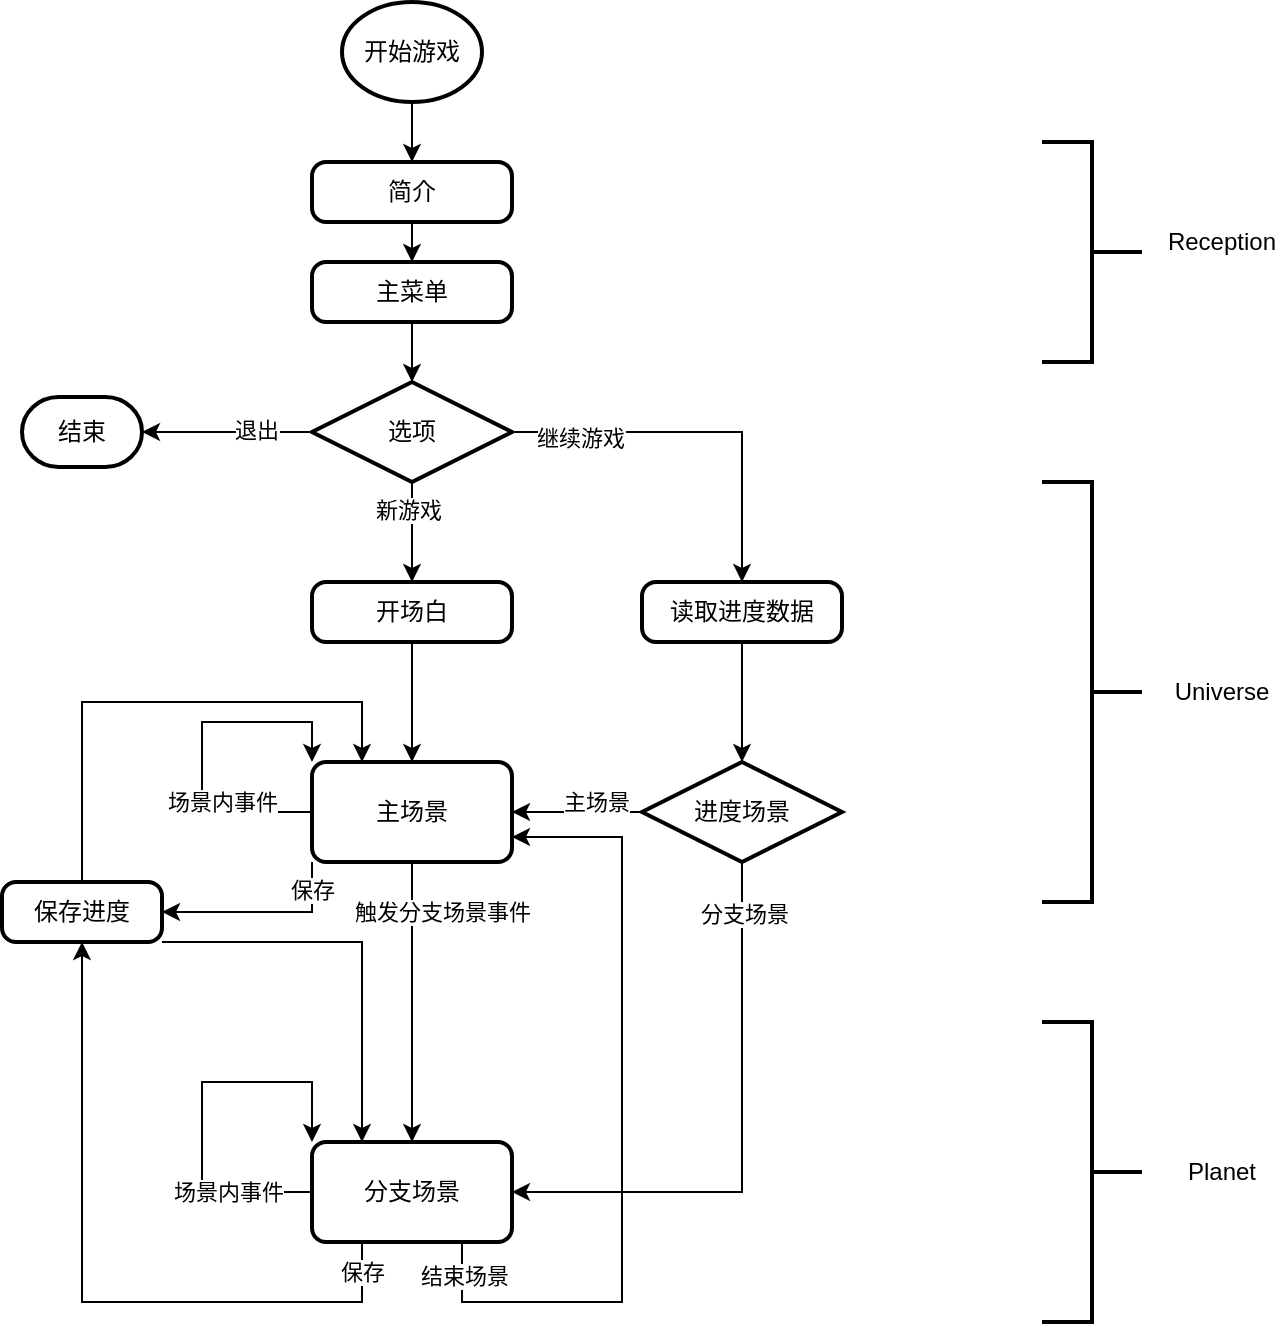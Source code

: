<mxfile version="24.4.0" type="device" pages="3">
  <diagram id="C5RBs43oDa-KdzZeNtuy" name="Page-1">
    <mxGraphModel dx="1781" dy="674" grid="1" gridSize="10" guides="1" tooltips="1" connect="1" arrows="1" fold="1" page="1" pageScale="1" pageWidth="827" pageHeight="1169" math="0" shadow="0">
      <root>
        <mxCell id="WIyWlLk6GJQsqaUBKTNV-0" />
        <mxCell id="WIyWlLk6GJQsqaUBKTNV-1" parent="WIyWlLk6GJQsqaUBKTNV-0" />
        <mxCell id="2ugtiqvm6wVYgl1pC0v1-10" style="edgeStyle=orthogonalEdgeStyle;rounded=0;orthogonalLoop=1;jettySize=auto;html=1;entryX=0.5;entryY=0;entryDx=0;entryDy=0;" parent="WIyWlLk6GJQsqaUBKTNV-1" source="2ugtiqvm6wVYgl1pC0v1-0" target="2ugtiqvm6wVYgl1pC0v1-1" edge="1">
          <mxGeometry relative="1" as="geometry" />
        </mxCell>
        <mxCell id="2ugtiqvm6wVYgl1pC0v1-0" value="开始游戏" style="strokeWidth=2;html=1;shape=mxgraph.flowchart.start_2;whiteSpace=wrap;" parent="WIyWlLk6GJQsqaUBKTNV-1" vertex="1">
          <mxGeometry x="120" y="130" width="70" height="50" as="geometry" />
        </mxCell>
        <mxCell id="2ugtiqvm6wVYgl1pC0v1-11" style="edgeStyle=orthogonalEdgeStyle;rounded=0;orthogonalLoop=1;jettySize=auto;html=1;" parent="WIyWlLk6GJQsqaUBKTNV-1" source="2ugtiqvm6wVYgl1pC0v1-1" target="2ugtiqvm6wVYgl1pC0v1-2" edge="1">
          <mxGeometry relative="1" as="geometry" />
        </mxCell>
        <mxCell id="2ugtiqvm6wVYgl1pC0v1-1" value="简介" style="rounded=1;whiteSpace=wrap;html=1;absoluteArcSize=1;arcSize=14;strokeWidth=2;" parent="WIyWlLk6GJQsqaUBKTNV-1" vertex="1">
          <mxGeometry x="105" y="210" width="100" height="30" as="geometry" />
        </mxCell>
        <mxCell id="2ugtiqvm6wVYgl1pC0v1-12" style="edgeStyle=orthogonalEdgeStyle;rounded=0;orthogonalLoop=1;jettySize=auto;html=1;" parent="WIyWlLk6GJQsqaUBKTNV-1" source="2ugtiqvm6wVYgl1pC0v1-2" target="2ugtiqvm6wVYgl1pC0v1-3" edge="1">
          <mxGeometry relative="1" as="geometry" />
        </mxCell>
        <mxCell id="2ugtiqvm6wVYgl1pC0v1-2" value="主菜单" style="rounded=1;whiteSpace=wrap;html=1;absoluteArcSize=1;arcSize=14;strokeWidth=2;" parent="WIyWlLk6GJQsqaUBKTNV-1" vertex="1">
          <mxGeometry x="105" y="260" width="100" height="30" as="geometry" />
        </mxCell>
        <mxCell id="2ugtiqvm6wVYgl1pC0v1-5" style="edgeStyle=orthogonalEdgeStyle;rounded=0;orthogonalLoop=1;jettySize=auto;html=1;entryX=0.5;entryY=0;entryDx=0;entryDy=0;" parent="WIyWlLk6GJQsqaUBKTNV-1" source="2ugtiqvm6wVYgl1pC0v1-3" target="2ugtiqvm6wVYgl1pC0v1-4" edge="1">
          <mxGeometry relative="1" as="geometry" />
        </mxCell>
        <mxCell id="2ugtiqvm6wVYgl1pC0v1-9" value="新游戏" style="edgeLabel;html=1;align=center;verticalAlign=middle;resizable=0;points=[];" parent="2ugtiqvm6wVYgl1pC0v1-5" vertex="1" connectable="0">
          <mxGeometry x="-0.436" y="-2" relative="1" as="geometry">
            <mxPoint as="offset" />
          </mxGeometry>
        </mxCell>
        <mxCell id="2ugtiqvm6wVYgl1pC0v1-16" style="edgeStyle=orthogonalEdgeStyle;rounded=0;orthogonalLoop=1;jettySize=auto;html=1;entryX=0.5;entryY=0;entryDx=0;entryDy=0;" parent="WIyWlLk6GJQsqaUBKTNV-1" source="2ugtiqvm6wVYgl1pC0v1-3" target="2ugtiqvm6wVYgl1pC0v1-15" edge="1">
          <mxGeometry relative="1" as="geometry" />
        </mxCell>
        <mxCell id="7P2e926hIgPMT3mzyZQC-7" value="继续游戏" style="edgeLabel;html=1;align=center;verticalAlign=middle;resizable=0;points=[];" parent="2ugtiqvm6wVYgl1pC0v1-16" vertex="1" connectable="0">
          <mxGeometry x="-0.642" y="-3" relative="1" as="geometry">
            <mxPoint as="offset" />
          </mxGeometry>
        </mxCell>
        <mxCell id="2ugtiqvm6wVYgl1pC0v1-3" value="选项" style="strokeWidth=2;html=1;shape=mxgraph.flowchart.decision;whiteSpace=wrap;" parent="WIyWlLk6GJQsqaUBKTNV-1" vertex="1">
          <mxGeometry x="105" y="320" width="100" height="50" as="geometry" />
        </mxCell>
        <mxCell id="2ugtiqvm6wVYgl1pC0v1-14" style="edgeStyle=orthogonalEdgeStyle;rounded=0;orthogonalLoop=1;jettySize=auto;html=1;" parent="WIyWlLk6GJQsqaUBKTNV-1" source="2ugtiqvm6wVYgl1pC0v1-4" target="2ugtiqvm6wVYgl1pC0v1-13" edge="1">
          <mxGeometry relative="1" as="geometry" />
        </mxCell>
        <mxCell id="2ugtiqvm6wVYgl1pC0v1-4" value="开场白" style="rounded=1;whiteSpace=wrap;html=1;absoluteArcSize=1;arcSize=14;strokeWidth=2;" parent="WIyWlLk6GJQsqaUBKTNV-1" vertex="1">
          <mxGeometry x="105" y="420" width="100" height="30" as="geometry" />
        </mxCell>
        <mxCell id="2ugtiqvm6wVYgl1pC0v1-6" value="结束" style="strokeWidth=2;html=1;shape=mxgraph.flowchart.terminator;whiteSpace=wrap;" parent="WIyWlLk6GJQsqaUBKTNV-1" vertex="1">
          <mxGeometry x="-40" y="327.5" width="60" height="35" as="geometry" />
        </mxCell>
        <mxCell id="2ugtiqvm6wVYgl1pC0v1-7" style="edgeStyle=orthogonalEdgeStyle;rounded=0;orthogonalLoop=1;jettySize=auto;html=1;entryX=1;entryY=0.5;entryDx=0;entryDy=0;entryPerimeter=0;" parent="WIyWlLk6GJQsqaUBKTNV-1" source="2ugtiqvm6wVYgl1pC0v1-3" target="2ugtiqvm6wVYgl1pC0v1-6" edge="1">
          <mxGeometry relative="1" as="geometry" />
        </mxCell>
        <mxCell id="2ugtiqvm6wVYgl1pC0v1-8" value="退出" style="edgeLabel;html=1;align=center;verticalAlign=middle;resizable=0;points=[];" parent="2ugtiqvm6wVYgl1pC0v1-7" vertex="1" connectable="0">
          <mxGeometry x="-0.339" y="-1" relative="1" as="geometry">
            <mxPoint as="offset" />
          </mxGeometry>
        </mxCell>
        <mxCell id="2ugtiqvm6wVYgl1pC0v1-23" style="edgeStyle=orthogonalEdgeStyle;rounded=0;orthogonalLoop=1;jettySize=auto;html=1;entryX=0.5;entryY=0;entryDx=0;entryDy=0;" parent="WIyWlLk6GJQsqaUBKTNV-1" source="2ugtiqvm6wVYgl1pC0v1-13" target="2ugtiqvm6wVYgl1pC0v1-18" edge="1">
          <mxGeometry relative="1" as="geometry" />
        </mxCell>
        <mxCell id="2ugtiqvm6wVYgl1pC0v1-29" value="触发分支场景事件" style="edgeLabel;html=1;align=center;verticalAlign=middle;resizable=0;points=[];" parent="2ugtiqvm6wVYgl1pC0v1-23" vertex="1" connectable="0">
          <mxGeometry x="-0.1" y="1" relative="1" as="geometry">
            <mxPoint x="14" y="-38" as="offset" />
          </mxGeometry>
        </mxCell>
        <mxCell id="2ugtiqvm6wVYgl1pC0v1-33" style="edgeStyle=orthogonalEdgeStyle;rounded=0;orthogonalLoop=1;jettySize=auto;html=1;exitX=0;exitY=1;exitDx=0;exitDy=0;entryX=1;entryY=0.5;entryDx=0;entryDy=0;" parent="WIyWlLk6GJQsqaUBKTNV-1" source="2ugtiqvm6wVYgl1pC0v1-13" target="2ugtiqvm6wVYgl1pC0v1-32" edge="1">
          <mxGeometry relative="1" as="geometry" />
        </mxCell>
        <mxCell id="2ugtiqvm6wVYgl1pC0v1-41" value="保存" style="edgeLabel;html=1;align=center;verticalAlign=middle;resizable=0;points=[];" parent="2ugtiqvm6wVYgl1pC0v1-33" vertex="1" connectable="0">
          <mxGeometry x="-0.72" relative="1" as="geometry">
            <mxPoint as="offset" />
          </mxGeometry>
        </mxCell>
        <mxCell id="2ugtiqvm6wVYgl1pC0v1-13" value="主场景" style="rounded=1;whiteSpace=wrap;html=1;absoluteArcSize=1;arcSize=14;strokeWidth=2;" parent="WIyWlLk6GJQsqaUBKTNV-1" vertex="1">
          <mxGeometry x="105" y="510" width="100" height="50" as="geometry" />
        </mxCell>
        <mxCell id="2ugtiqvm6wVYgl1pC0v1-15" value="读取进度数据" style="rounded=1;whiteSpace=wrap;html=1;absoluteArcSize=1;arcSize=14;strokeWidth=2;" parent="WIyWlLk6GJQsqaUBKTNV-1" vertex="1">
          <mxGeometry x="270" y="420" width="100" height="30" as="geometry" />
        </mxCell>
        <mxCell id="2ugtiqvm6wVYgl1pC0v1-26" style="edgeStyle=orthogonalEdgeStyle;rounded=0;orthogonalLoop=1;jettySize=auto;html=1;entryX=1;entryY=0.75;entryDx=0;entryDy=0;exitX=0.75;exitY=1;exitDx=0;exitDy=0;" parent="WIyWlLk6GJQsqaUBKTNV-1" source="2ugtiqvm6wVYgl1pC0v1-18" target="2ugtiqvm6wVYgl1pC0v1-13" edge="1">
          <mxGeometry relative="1" as="geometry">
            <Array as="points">
              <mxPoint x="180" y="780" />
              <mxPoint x="260" y="780" />
              <mxPoint x="260" y="548" />
            </Array>
          </mxGeometry>
        </mxCell>
        <mxCell id="2ugtiqvm6wVYgl1pC0v1-28" value="结束场景" style="edgeLabel;html=1;align=center;verticalAlign=middle;resizable=0;points=[];" parent="2ugtiqvm6wVYgl1pC0v1-26" vertex="1" connectable="0">
          <mxGeometry x="-0.915" y="1" relative="1" as="geometry">
            <mxPoint as="offset" />
          </mxGeometry>
        </mxCell>
        <mxCell id="2ugtiqvm6wVYgl1pC0v1-35" style="edgeStyle=orthogonalEdgeStyle;rounded=0;orthogonalLoop=1;jettySize=auto;html=1;exitX=0.25;exitY=1;exitDx=0;exitDy=0;entryX=0.5;entryY=1;entryDx=0;entryDy=0;" parent="WIyWlLk6GJQsqaUBKTNV-1" source="2ugtiqvm6wVYgl1pC0v1-18" target="2ugtiqvm6wVYgl1pC0v1-32" edge="1">
          <mxGeometry relative="1" as="geometry">
            <Array as="points">
              <mxPoint x="130" y="780" />
              <mxPoint x="-10" y="780" />
            </Array>
          </mxGeometry>
        </mxCell>
        <mxCell id="2ugtiqvm6wVYgl1pC0v1-40" value="保存" style="edgeLabel;html=1;align=center;verticalAlign=middle;resizable=0;points=[];" parent="2ugtiqvm6wVYgl1pC0v1-35" vertex="1" connectable="0">
          <mxGeometry x="-0.914" relative="1" as="geometry">
            <mxPoint as="offset" />
          </mxGeometry>
        </mxCell>
        <mxCell id="2ugtiqvm6wVYgl1pC0v1-18" value="分支场景" style="rounded=1;whiteSpace=wrap;html=1;absoluteArcSize=1;arcSize=14;strokeWidth=2;" parent="WIyWlLk6GJQsqaUBKTNV-1" vertex="1">
          <mxGeometry x="105" y="700" width="100" height="50" as="geometry" />
        </mxCell>
        <mxCell id="2ugtiqvm6wVYgl1pC0v1-20" style="edgeStyle=orthogonalEdgeStyle;rounded=0;orthogonalLoop=1;jettySize=auto;html=1;entryX=1;entryY=0.5;entryDx=0;entryDy=0;" parent="WIyWlLk6GJQsqaUBKTNV-1" source="2ugtiqvm6wVYgl1pC0v1-19" target="2ugtiqvm6wVYgl1pC0v1-13" edge="1">
          <mxGeometry relative="1" as="geometry" />
        </mxCell>
        <mxCell id="2ugtiqvm6wVYgl1pC0v1-31" value="主场景" style="edgeLabel;html=1;align=center;verticalAlign=middle;resizable=0;points=[];" parent="2ugtiqvm6wVYgl1pC0v1-20" vertex="1" connectable="0">
          <mxGeometry x="-0.292" y="-1" relative="1" as="geometry">
            <mxPoint y="-4" as="offset" />
          </mxGeometry>
        </mxCell>
        <mxCell id="2ugtiqvm6wVYgl1pC0v1-21" style="edgeStyle=orthogonalEdgeStyle;rounded=0;orthogonalLoop=1;jettySize=auto;html=1;entryX=1;entryY=0.5;entryDx=0;entryDy=0;" parent="WIyWlLk6GJQsqaUBKTNV-1" source="2ugtiqvm6wVYgl1pC0v1-19" target="2ugtiqvm6wVYgl1pC0v1-18" edge="1">
          <mxGeometry relative="1" as="geometry">
            <Array as="points">
              <mxPoint x="320" y="725" />
            </Array>
          </mxGeometry>
        </mxCell>
        <mxCell id="2ugtiqvm6wVYgl1pC0v1-30" value="分支场景" style="edgeLabel;html=1;align=center;verticalAlign=middle;resizable=0;points=[];" parent="2ugtiqvm6wVYgl1pC0v1-21" vertex="1" connectable="0">
          <mxGeometry x="-0.814" y="1" relative="1" as="geometry">
            <mxPoint as="offset" />
          </mxGeometry>
        </mxCell>
        <mxCell id="2ugtiqvm6wVYgl1pC0v1-19" value="进度场景" style="strokeWidth=2;html=1;shape=mxgraph.flowchart.decision;whiteSpace=wrap;" parent="WIyWlLk6GJQsqaUBKTNV-1" vertex="1">
          <mxGeometry x="270" y="510" width="100" height="50" as="geometry" />
        </mxCell>
        <mxCell id="2ugtiqvm6wVYgl1pC0v1-22" style="edgeStyle=orthogonalEdgeStyle;rounded=0;orthogonalLoop=1;jettySize=auto;html=1;entryX=0.5;entryY=0;entryDx=0;entryDy=0;entryPerimeter=0;" parent="WIyWlLk6GJQsqaUBKTNV-1" source="2ugtiqvm6wVYgl1pC0v1-15" target="2ugtiqvm6wVYgl1pC0v1-19" edge="1">
          <mxGeometry relative="1" as="geometry" />
        </mxCell>
        <mxCell id="2ugtiqvm6wVYgl1pC0v1-24" style="edgeStyle=orthogonalEdgeStyle;rounded=0;orthogonalLoop=1;jettySize=auto;html=1;exitX=0;exitY=0.5;exitDx=0;exitDy=0;entryX=0;entryY=0;entryDx=0;entryDy=0;" parent="WIyWlLk6GJQsqaUBKTNV-1" source="2ugtiqvm6wVYgl1pC0v1-13" target="2ugtiqvm6wVYgl1pC0v1-13" edge="1">
          <mxGeometry relative="1" as="geometry">
            <Array as="points">
              <mxPoint x="50" y="535" />
              <mxPoint x="50" y="490" />
              <mxPoint x="105" y="490" />
            </Array>
          </mxGeometry>
        </mxCell>
        <mxCell id="2ugtiqvm6wVYgl1pC0v1-38" value="场景内事件" style="edgeLabel;html=1;align=center;verticalAlign=middle;resizable=0;points=[];" parent="2ugtiqvm6wVYgl1pC0v1-24" vertex="1" connectable="0">
          <mxGeometry x="-0.657" y="1" relative="1" as="geometry">
            <mxPoint x="-15" y="-6" as="offset" />
          </mxGeometry>
        </mxCell>
        <mxCell id="2ugtiqvm6wVYgl1pC0v1-25" style="edgeStyle=orthogonalEdgeStyle;rounded=0;orthogonalLoop=1;jettySize=auto;html=1;entryX=0;entryY=0;entryDx=0;entryDy=0;exitX=0;exitY=0.5;exitDx=0;exitDy=0;" parent="WIyWlLk6GJQsqaUBKTNV-1" source="2ugtiqvm6wVYgl1pC0v1-18" target="2ugtiqvm6wVYgl1pC0v1-18" edge="1">
          <mxGeometry relative="1" as="geometry">
            <Array as="points">
              <mxPoint x="50" y="725" />
              <mxPoint x="50" y="670" />
              <mxPoint x="105" y="670" />
            </Array>
          </mxGeometry>
        </mxCell>
        <mxCell id="2ugtiqvm6wVYgl1pC0v1-27" value="场景内事件" style="edgeLabel;html=1;align=center;verticalAlign=middle;resizable=0;points=[];" parent="2ugtiqvm6wVYgl1pC0v1-25" vertex="1" connectable="0">
          <mxGeometry x="-0.782" relative="1" as="geometry">
            <mxPoint x="-21" as="offset" />
          </mxGeometry>
        </mxCell>
        <mxCell id="2ugtiqvm6wVYgl1pC0v1-37" style="edgeStyle=orthogonalEdgeStyle;rounded=0;orthogonalLoop=1;jettySize=auto;html=1;exitX=0.5;exitY=0;exitDx=0;exitDy=0;entryX=0.25;entryY=0;entryDx=0;entryDy=0;" parent="WIyWlLk6GJQsqaUBKTNV-1" source="2ugtiqvm6wVYgl1pC0v1-32" target="2ugtiqvm6wVYgl1pC0v1-13" edge="1">
          <mxGeometry relative="1" as="geometry">
            <Array as="points">
              <mxPoint x="-10" y="480" />
              <mxPoint x="130" y="480" />
            </Array>
          </mxGeometry>
        </mxCell>
        <mxCell id="2ugtiqvm6wVYgl1pC0v1-39" style="edgeStyle=orthogonalEdgeStyle;rounded=0;orthogonalLoop=1;jettySize=auto;html=1;exitX=1;exitY=1;exitDx=0;exitDy=0;entryX=0.25;entryY=0;entryDx=0;entryDy=0;" parent="WIyWlLk6GJQsqaUBKTNV-1" source="2ugtiqvm6wVYgl1pC0v1-32" target="2ugtiqvm6wVYgl1pC0v1-18" edge="1">
          <mxGeometry relative="1" as="geometry">
            <Array as="points">
              <mxPoint x="130" y="600" />
            </Array>
          </mxGeometry>
        </mxCell>
        <mxCell id="2ugtiqvm6wVYgl1pC0v1-32" value="保存进度" style="rounded=1;whiteSpace=wrap;html=1;absoluteArcSize=1;arcSize=14;strokeWidth=2;" parent="WIyWlLk6GJQsqaUBKTNV-1" vertex="1">
          <mxGeometry x="-50" y="570" width="80" height="30" as="geometry" />
        </mxCell>
        <mxCell id="7P2e926hIgPMT3mzyZQC-0" value="" style="strokeWidth=2;html=1;shape=mxgraph.flowchart.annotation_2;align=left;labelPosition=right;pointerEvents=1;rotation=-180;" parent="WIyWlLk6GJQsqaUBKTNV-1" vertex="1">
          <mxGeometry x="470" y="200" width="50" height="110" as="geometry" />
        </mxCell>
        <mxCell id="7P2e926hIgPMT3mzyZQC-1" value="Reception" style="text;html=1;align=center;verticalAlign=middle;whiteSpace=wrap;rounded=0;" parent="WIyWlLk6GJQsqaUBKTNV-1" vertex="1">
          <mxGeometry x="530" y="235" width="60" height="30" as="geometry" />
        </mxCell>
        <mxCell id="7P2e926hIgPMT3mzyZQC-2" value="" style="strokeWidth=2;html=1;shape=mxgraph.flowchart.annotation_2;align=left;labelPosition=right;pointerEvents=1;rotation=-180;" parent="WIyWlLk6GJQsqaUBKTNV-1" vertex="1">
          <mxGeometry x="470" y="370" width="50" height="210" as="geometry" />
        </mxCell>
        <mxCell id="7P2e926hIgPMT3mzyZQC-3" value="Universe" style="text;html=1;align=center;verticalAlign=middle;whiteSpace=wrap;rounded=0;" parent="WIyWlLk6GJQsqaUBKTNV-1" vertex="1">
          <mxGeometry x="530" y="460" width="60" height="30" as="geometry" />
        </mxCell>
        <mxCell id="7P2e926hIgPMT3mzyZQC-5" value="" style="strokeWidth=2;html=1;shape=mxgraph.flowchart.annotation_2;align=left;labelPosition=right;pointerEvents=1;rotation=-180;" parent="WIyWlLk6GJQsqaUBKTNV-1" vertex="1">
          <mxGeometry x="470" y="640" width="50" height="150" as="geometry" />
        </mxCell>
        <mxCell id="7P2e926hIgPMT3mzyZQC-6" value="Planet" style="text;html=1;align=center;verticalAlign=middle;whiteSpace=wrap;rounded=0;" parent="WIyWlLk6GJQsqaUBKTNV-1" vertex="1">
          <mxGeometry x="530" y="700" width="60" height="30" as="geometry" />
        </mxCell>
      </root>
    </mxGraphModel>
  </diagram>
  <diagram id="Sup1P65DMGyjwTMgSMWk" name="第 2 页">
    <mxGraphModel dx="954" dy="664" grid="1" gridSize="10" guides="1" tooltips="1" connect="1" arrows="1" fold="1" page="1" pageScale="1" pageWidth="827" pageHeight="1169" math="0" shadow="0">
      <root>
        <mxCell id="0" />
        <mxCell id="1" parent="0" />
        <mxCell id="mGB3Vpj9pXuSzmAj9DZL-1" value="Scene" style="swimlane;fontStyle=1;align=center;verticalAlign=top;childLayout=stackLayout;horizontal=1;startSize=26;horizontalStack=0;resizeParent=1;resizeParentMax=0;resizeLast=0;collapsible=1;marginBottom=0;whiteSpace=wrap;html=1;" vertex="1" parent="1">
          <mxGeometry x="80" y="300" width="160" height="86" as="geometry" />
        </mxCell>
        <mxCell id="mGB3Vpj9pXuSzmAj9DZL-2" value="+ background: type" style="text;strokeColor=none;fillColor=none;align=left;verticalAlign=top;spacingLeft=4;spacingRight=4;overflow=hidden;rotatable=0;points=[[0,0.5],[1,0.5]];portConstraint=eastwest;whiteSpace=wrap;html=1;" vertex="1" parent="mGB3Vpj9pXuSzmAj9DZL-1">
          <mxGeometry y="26" width="160" height="26" as="geometry" />
        </mxCell>
        <mxCell id="mGB3Vpj9pXuSzmAj9DZL-3" value="" style="line;strokeWidth=1;fillColor=none;align=left;verticalAlign=middle;spacingTop=-1;spacingLeft=3;spacingRight=3;rotatable=0;labelPosition=right;points=[];portConstraint=eastwest;strokeColor=inherit;" vertex="1" parent="mGB3Vpj9pXuSzmAj9DZL-1">
          <mxGeometry y="52" width="160" height="8" as="geometry" />
        </mxCell>
        <mxCell id="mGB3Vpj9pXuSzmAj9DZL-4" value="+ method(type): type" style="text;strokeColor=none;fillColor=none;align=left;verticalAlign=top;spacingLeft=4;spacingRight=4;overflow=hidden;rotatable=0;points=[[0,0.5],[1,0.5]];portConstraint=eastwest;whiteSpace=wrap;html=1;" vertex="1" parent="mGB3Vpj9pXuSzmAj9DZL-1">
          <mxGeometry y="60" width="160" height="26" as="geometry" />
        </mxCell>
        <mxCell id="mGB3Vpj9pXuSzmAj9DZL-6" value="&lt;p style=&quot;margin:0px;margin-top:4px;text-align:center;&quot;&gt;&lt;i&gt;&amp;lt;&amp;lt;Interface&amp;gt;&amp;gt;&lt;/i&gt;&lt;br&gt;&lt;b&gt;Savable&lt;/b&gt;&lt;/p&gt;&lt;hr size=&quot;1&quot; style=&quot;border-style:solid;&quot;&gt;&lt;p style=&quot;margin:0px;margin-left:4px;&quot;&gt;&lt;/p&gt;&lt;p style=&quot;margin:0px;margin-left:4px;&quot;&gt;+ save(byte[] toBuffer)&lt;/p&gt;" style="verticalAlign=top;align=left;overflow=fill;html=1;whiteSpace=wrap;" vertex="1" parent="1">
          <mxGeometry x="360" y="40" width="190" height="70" as="geometry" />
        </mxCell>
        <mxCell id="mGB3Vpj9pXuSzmAj9DZL-7" value="&lt;p style=&quot;margin:0px;margin-top:4px;text-align:center;&quot;&gt;&lt;i&gt;&amp;lt;&amp;lt;Interface&amp;gt;&amp;gt;&lt;/i&gt;&lt;br&gt;&lt;b&gt;Loadable&lt;/b&gt;&lt;/p&gt;&lt;hr size=&quot;1&quot; style=&quot;border-style:solid;&quot;&gt;&lt;p style=&quot;margin:0px;margin-left:4px;&quot;&gt;&lt;/p&gt;&lt;p style=&quot;margin:0px;margin-left:4px;&quot;&gt;+ load(byte[] fromBuffer)&lt;/p&gt;" style="verticalAlign=top;align=left;overflow=fill;html=1;whiteSpace=wrap;" vertex="1" parent="1">
          <mxGeometry x="600" y="40" width="190" height="70" as="geometry" />
        </mxCell>
      </root>
    </mxGraphModel>
  </diagram>
  <diagram id="-CObE-koGKswiRflYulj" name="EDU">
    <mxGraphModel dx="954" dy="1843" grid="1" gridSize="10" guides="1" tooltips="1" connect="1" arrows="1" fold="1" page="1" pageScale="1" pageWidth="827" pageHeight="1169" math="0" shadow="0">
      <root>
        <mxCell id="0" />
        <mxCell id="1" parent="0" />
        <mxCell id="Iq_jDqCsM_0UhEjQL2F3-5" value="" style="edgeStyle=orthogonalEdgeStyle;rounded=0;orthogonalLoop=1;jettySize=auto;html=1;exitX=0.5;exitY=1;exitDx=0;exitDy=0;exitPerimeter=0;entryX=0.5;entryY=0;entryDx=0;entryDy=0;" parent="1" source="Iq_jDqCsM_0UhEjQL2F3-29" target="Iq_jDqCsM_0UhEjQL2F3-27" edge="1">
          <mxGeometry relative="1" as="geometry">
            <mxPoint x="200" y="190" as="sourcePoint" />
          </mxGeometry>
        </mxCell>
        <mxCell id="Iq_jDqCsM_0UhEjQL2F3-31" value="不是" style="edgeLabel;html=1;align=center;verticalAlign=middle;resizable=0;points=[];" parent="Iq_jDqCsM_0UhEjQL2F3-5" vertex="1" connectable="0">
          <mxGeometry x="-0.318" y="-1" relative="1" as="geometry">
            <mxPoint as="offset" />
          </mxGeometry>
        </mxCell>
        <mxCell id="Iq_jDqCsM_0UhEjQL2F3-2" value="初始化" style="strokeWidth=2;html=1;shape=mxgraph.flowchart.start_1;whiteSpace=wrap;" parent="1" vertex="1">
          <mxGeometry x="314" y="-180" width="100" height="60" as="geometry" />
        </mxCell>
        <mxCell id="Iq_jDqCsM_0UhEjQL2F3-13" style="edgeStyle=orthogonalEdgeStyle;rounded=0;orthogonalLoop=1;jettySize=auto;html=1;entryX=0.5;entryY=0;entryDx=0;entryDy=0;" parent="1" source="Iq_jDqCsM_0UhEjQL2F3-4" target="Iq_jDqCsM_0UhEjQL2F3-9" edge="1">
          <mxGeometry relative="1" as="geometry" />
        </mxCell>
        <mxCell id="Iq_jDqCsM_0UhEjQL2F3-4" value="回合开始" style="whiteSpace=wrap;html=1;" parent="1" vertex="1">
          <mxGeometry x="304" y="160" width="120" height="30" as="geometry" />
        </mxCell>
        <mxCell id="Iq_jDqCsM_0UhEjQL2F3-8" value="事件系统" style="rounded=0;whiteSpace=wrap;html=1;verticalAlign=top;" parent="1" vertex="1">
          <mxGeometry x="740" y="160" width="140" height="660" as="geometry" />
        </mxCell>
        <mxCell id="Iq_jDqCsM_0UhEjQL2F3-9" value="开始回合事件" style="whiteSpace=wrap;html=1;" parent="1" vertex="1">
          <mxGeometry x="304" y="220" width="120" height="40" as="geometry" />
        </mxCell>
        <mxCell id="Iq_jDqCsM_0UhEjQL2F3-26" style="edgeStyle=orthogonalEdgeStyle;rounded=0;orthogonalLoop=1;jettySize=auto;html=1;entryX=0;entryY=0.5;entryDx=0;entryDy=0;entryPerimeter=0;exitX=0;exitY=0.5;exitDx=0;exitDy=0;" parent="1" source="Iq_jDqCsM_0UhEjQL2F3-56" target="Iq_jDqCsM_0UhEjQL2F3-29" edge="1">
          <mxGeometry relative="1" as="geometry">
            <mxPoint x="120" y="190" as="targetPoint" />
            <Array as="points">
              <mxPoint x="190" y="700" />
              <mxPoint x="190" y="10" />
            </Array>
          </mxGeometry>
        </mxCell>
        <mxCell id="Iq_jDqCsM_0UhEjQL2F3-58" style="edgeStyle=orthogonalEdgeStyle;rounded=0;orthogonalLoop=1;jettySize=auto;html=1;entryX=0.5;entryY=0;entryDx=0;entryDy=0;" parent="1" source="Iq_jDqCsM_0UhEjQL2F3-10" target="Iq_jDqCsM_0UhEjQL2F3-57" edge="1">
          <mxGeometry relative="1" as="geometry" />
        </mxCell>
        <mxCell id="Iq_jDqCsM_0UhEjQL2F3-10" value="结束回合事件" style="whiteSpace=wrap;html=1;" parent="1" vertex="1">
          <mxGeometry x="304" y="560" width="120" height="40" as="geometry" />
        </mxCell>
        <mxCell id="Iq_jDqCsM_0UhEjQL2F3-25" style="edgeStyle=orthogonalEdgeStyle;rounded=0;orthogonalLoop=1;jettySize=auto;html=1;entryX=0.5;entryY=0;entryDx=0;entryDy=0;" parent="1" source="Iq_jDqCsM_0UhEjQL2F3-11" target="Iq_jDqCsM_0UhEjQL2F3-10" edge="1">
          <mxGeometry relative="1" as="geometry" />
        </mxCell>
        <mxCell id="Iq_jDqCsM_0UhEjQL2F3-11" value="回合结束" style="whiteSpace=wrap;html=1;" parent="1" vertex="1">
          <mxGeometry x="304" y="500" width="120" height="30" as="geometry" />
        </mxCell>
        <mxCell id="Iq_jDqCsM_0UhEjQL2F3-21" style="edgeStyle=orthogonalEdgeStyle;rounded=0;orthogonalLoop=1;jettySize=auto;html=1;entryX=0.5;entryY=0;entryDx=0;entryDy=0;" parent="1" source="Iq_jDqCsM_0UhEjQL2F3-14" target="Iq_jDqCsM_0UhEjQL2F3-16" edge="1">
          <mxGeometry relative="1" as="geometry" />
        </mxCell>
        <mxCell id="Iq_jDqCsM_0UhEjQL2F3-14" value="执行行为" style="whiteSpace=wrap;html=1;" parent="1" vertex="1">
          <mxGeometry x="304" y="360" width="120" height="30" as="geometry" />
        </mxCell>
        <mxCell id="Iq_jDqCsM_0UhEjQL2F3-22" style="edgeStyle=orthogonalEdgeStyle;rounded=0;orthogonalLoop=1;jettySize=auto;html=1;" parent="1" source="Iq_jDqCsM_0UhEjQL2F3-16" edge="1">
          <mxGeometry relative="1" as="geometry">
            <mxPoint x="364" y="500" as="targetPoint" />
          </mxGeometry>
        </mxCell>
        <mxCell id="Iq_jDqCsM_0UhEjQL2F3-16" value="行为事件" style="whiteSpace=wrap;html=1;" parent="1" vertex="1">
          <mxGeometry x="304" y="420" width="120" height="40" as="geometry" />
        </mxCell>
        <mxCell id="Iq_jDqCsM_0UhEjQL2F3-18" style="edgeStyle=orthogonalEdgeStyle;rounded=0;orthogonalLoop=1;jettySize=auto;html=1;entryX=0.5;entryY=0;entryDx=0;entryDy=0;" parent="1" source="Iq_jDqCsM_0UhEjQL2F3-17" target="Iq_jDqCsM_0UhEjQL2F3-14" edge="1">
          <mxGeometry relative="1" as="geometry" />
        </mxCell>
        <mxCell id="Iq_jDqCsM_0UhEjQL2F3-23" value="可以" style="edgeLabel;html=1;align=center;verticalAlign=middle;resizable=0;points=[];" parent="Iq_jDqCsM_0UhEjQL2F3-18" vertex="1" connectable="0">
          <mxGeometry x="0.32" relative="1" as="geometry">
            <mxPoint as="offset" />
          </mxGeometry>
        </mxCell>
        <mxCell id="Iq_jDqCsM_0UhEjQL2F3-19" style="edgeStyle=orthogonalEdgeStyle;rounded=0;orthogonalLoop=1;jettySize=auto;html=1;entryX=0.5;entryY=0;entryDx=0;entryDy=0;" parent="1" source="Iq_jDqCsM_0UhEjQL2F3-17" target="Iq_jDqCsM_0UhEjQL2F3-11" edge="1">
          <mxGeometry relative="1" as="geometry">
            <Array as="points">
              <mxPoint x="470" y="305" />
              <mxPoint x="470" y="480" />
              <mxPoint x="364" y="480" />
            </Array>
          </mxGeometry>
        </mxCell>
        <mxCell id="Iq_jDqCsM_0UhEjQL2F3-24" value="不可" style="edgeLabel;html=1;align=center;verticalAlign=middle;resizable=0;points=[];" parent="Iq_jDqCsM_0UhEjQL2F3-19" vertex="1" connectable="0">
          <mxGeometry x="-0.838" y="2" relative="1" as="geometry">
            <mxPoint as="offset" />
          </mxGeometry>
        </mxCell>
        <mxCell id="Iq_jDqCsM_0UhEjQL2F3-17" value="可执行行为？" style="strokeWidth=2;html=1;shape=mxgraph.flowchart.decision;whiteSpace=wrap;" parent="1" vertex="1">
          <mxGeometry x="314" y="280" width="100" height="50" as="geometry" />
        </mxCell>
        <mxCell id="Iq_jDqCsM_0UhEjQL2F3-20" style="edgeStyle=orthogonalEdgeStyle;rounded=0;orthogonalLoop=1;jettySize=auto;html=1;entryX=0.5;entryY=0;entryDx=0;entryDy=0;entryPerimeter=0;" parent="1" source="Iq_jDqCsM_0UhEjQL2F3-9" target="Iq_jDqCsM_0UhEjQL2F3-17" edge="1">
          <mxGeometry relative="1" as="geometry" />
        </mxCell>
        <mxCell id="Iq_jDqCsM_0UhEjQL2F3-45" style="edgeStyle=orthogonalEdgeStyle;rounded=0;orthogonalLoop=1;jettySize=auto;html=1;entryX=0.5;entryY=0;entryDx=0;entryDy=0;" parent="1" source="Iq_jDqCsM_0UhEjQL2F3-27" target="Iq_jDqCsM_0UhEjQL2F3-4" edge="1">
          <mxGeometry relative="1" as="geometry" />
        </mxCell>
        <mxCell id="Iq_jDqCsM_0UhEjQL2F3-27" value="初始化回合" style="rounded=0;whiteSpace=wrap;html=1;" parent="1" vertex="1">
          <mxGeometry x="304" y="90" width="120" height="40" as="geometry" />
        </mxCell>
        <mxCell id="Iq_jDqCsM_0UhEjQL2F3-35" style="edgeStyle=orthogonalEdgeStyle;rounded=0;orthogonalLoop=1;jettySize=auto;html=1;entryX=0.5;entryY=0;entryDx=0;entryDy=0;exitX=1;exitY=0.5;exitDx=0;exitDy=0;exitPerimeter=0;" parent="1" source="Iq_jDqCsM_0UhEjQL2F3-29" target="Iq_jDqCsM_0UhEjQL2F3-32" edge="1">
          <mxGeometry relative="1" as="geometry">
            <Array as="points">
              <mxPoint x="600" y="10" />
              <mxPoint x="600" y="740" />
              <mxPoint x="364" y="740" />
            </Array>
          </mxGeometry>
        </mxCell>
        <mxCell id="Iq_jDqCsM_0UhEjQL2F3-44" value="是" style="edgeLabel;html=1;align=center;verticalAlign=middle;resizable=0;points=[];" parent="Iq_jDqCsM_0UhEjQL2F3-35" vertex="1" connectable="0">
          <mxGeometry x="-0.831" y="4" relative="1" as="geometry">
            <mxPoint as="offset" />
          </mxGeometry>
        </mxCell>
        <mxCell id="Iq_jDqCsM_0UhEjQL2F3-36" style="edgeStyle=orthogonalEdgeStyle;rounded=0;orthogonalLoop=1;jettySize=auto;html=1;entryX=0.5;entryY=0;entryDx=0;entryDy=0;" parent="1" source="Iq_jDqCsM_0UhEjQL2F3-32" target="Iq_jDqCsM_0UhEjQL2F3-33" edge="1">
          <mxGeometry relative="1" as="geometry" />
        </mxCell>
        <mxCell id="Iq_jDqCsM_0UhEjQL2F3-32" value="游戏结束" style="whiteSpace=wrap;html=1;" parent="1" vertex="1">
          <mxGeometry x="304" y="770" width="120" height="30" as="geometry" />
        </mxCell>
        <mxCell id="Iq_jDqCsM_0UhEjQL2F3-33" value="游戏结局事件" style="whiteSpace=wrap;html=1;" parent="1" vertex="1">
          <mxGeometry x="304" y="840" width="120" height="40" as="geometry" />
        </mxCell>
        <mxCell id="Iq_jDqCsM_0UhEjQL2F3-37" value="结束" style="strokeWidth=2;html=1;shape=mxgraph.flowchart.terminator;whiteSpace=wrap;" parent="1" vertex="1">
          <mxGeometry x="314" y="910" width="100" height="60" as="geometry" />
        </mxCell>
        <mxCell id="Iq_jDqCsM_0UhEjQL2F3-38" style="edgeStyle=orthogonalEdgeStyle;rounded=0;orthogonalLoop=1;jettySize=auto;html=1;entryX=0.5;entryY=0;entryDx=0;entryDy=0;entryPerimeter=0;" parent="1" source="Iq_jDqCsM_0UhEjQL2F3-33" target="Iq_jDqCsM_0UhEjQL2F3-37" edge="1">
          <mxGeometry relative="1" as="geometry" />
        </mxCell>
        <mxCell id="Iq_jDqCsM_0UhEjQL2F3-39" value="" style="shape=flexArrow;endArrow=classic;startArrow=classic;html=1;rounded=0;" parent="1" edge="1">
          <mxGeometry width="100" height="100" relative="1" as="geometry">
            <mxPoint x="440" y="174.47" as="sourcePoint" />
            <mxPoint x="730" y="174" as="targetPoint" />
          </mxGeometry>
        </mxCell>
        <mxCell id="Iq_jDqCsM_0UhEjQL2F3-40" value="" style="shape=flexArrow;endArrow=classic;startArrow=classic;html=1;rounded=0;" parent="1" edge="1">
          <mxGeometry width="100" height="100" relative="1" as="geometry">
            <mxPoint x="440" y="374.94" as="sourcePoint" />
            <mxPoint x="730" y="374.47" as="targetPoint" />
          </mxGeometry>
        </mxCell>
        <mxCell id="Iq_jDqCsM_0UhEjQL2F3-41" value="" style="shape=flexArrow;endArrow=classic;startArrow=classic;html=1;rounded=0;" parent="1" edge="1">
          <mxGeometry width="100" height="100" relative="1" as="geometry">
            <mxPoint x="440" y="514.94" as="sourcePoint" />
            <mxPoint x="730" y="514.47" as="targetPoint" />
          </mxGeometry>
        </mxCell>
        <mxCell id="Iq_jDqCsM_0UhEjQL2F3-42" value="" style="shape=flexArrow;endArrow=classic;startArrow=classic;html=1;rounded=0;" parent="1" edge="1">
          <mxGeometry width="100" height="100" relative="1" as="geometry">
            <mxPoint x="440" y="784.94" as="sourcePoint" />
            <mxPoint x="730" y="784.47" as="targetPoint" />
          </mxGeometry>
        </mxCell>
        <mxCell id="Iq_jDqCsM_0UhEjQL2F3-43" value="" style="edgeStyle=orthogonalEdgeStyle;rounded=0;orthogonalLoop=1;jettySize=auto;html=1;entryX=0.5;entryY=0;entryDx=0;entryDy=0;exitX=0.5;exitY=1;exitDx=0;exitDy=0;exitPerimeter=0;" parent="1" source="Iq_jDqCsM_0UhEjQL2F3-2" target="Iq_jDqCsM_0UhEjQL2F3-29" edge="1">
          <mxGeometry relative="1" as="geometry">
            <mxPoint x="364" y="-120" as="sourcePoint" />
            <mxPoint x="130" y="-50" as="targetPoint" />
            <Array as="points">
              <mxPoint x="364" y="30" />
              <mxPoint x="364" y="30" />
            </Array>
          </mxGeometry>
        </mxCell>
        <mxCell id="Iq_jDqCsM_0UhEjQL2F3-29" value="游戏结束？" style="strokeWidth=2;html=1;shape=mxgraph.flowchart.decision;whiteSpace=wrap;" parent="1" vertex="1">
          <mxGeometry x="314" y="-30" width="100" height="80" as="geometry" />
        </mxCell>
        <mxCell id="Iq_jDqCsM_0UhEjQL2F3-46" value="回合系统" style="rounded=0;whiteSpace=wrap;html=1;verticalAlign=top;" parent="1" vertex="1">
          <mxGeometry x="10" y="-30" width="140" height="615" as="geometry" />
        </mxCell>
        <mxCell id="Iq_jDqCsM_0UhEjQL2F3-47" value="" style="shape=flexArrow;endArrow=classic;startArrow=classic;html=1;rounded=0;" parent="1" edge="1">
          <mxGeometry width="100" height="100" relative="1" as="geometry">
            <mxPoint x="160" y="-5" as="sourcePoint" />
            <mxPoint x="300" y="-4.53" as="targetPoint" />
          </mxGeometry>
        </mxCell>
        <mxCell id="Iq_jDqCsM_0UhEjQL2F3-48" value="" style="shape=flexArrow;endArrow=classic;startArrow=classic;html=1;rounded=0;" parent="1" edge="1">
          <mxGeometry width="100" height="100" relative="1" as="geometry">
            <mxPoint x="160" y="305" as="sourcePoint" />
            <mxPoint x="300" y="304.94" as="targetPoint" />
          </mxGeometry>
        </mxCell>
        <mxCell id="Iq_jDqCsM_0UhEjQL2F3-50" value="人物数据" style="shape=cylinder3;whiteSpace=wrap;html=1;boundedLbl=1;backgroundOutline=1;size=15;" parent="1" vertex="1">
          <mxGeometry x="20" y="480" width="120" height="90" as="geometry" />
        </mxCell>
        <mxCell id="Iq_jDqCsM_0UhEjQL2F3-51" value="环境数据" style="shape=cylinder3;whiteSpace=wrap;html=1;boundedLbl=1;backgroundOutline=1;size=15;" parent="1" vertex="1">
          <mxGeometry x="20" y="380" width="120" height="90" as="geometry" />
        </mxCell>
        <mxCell id="Iq_jDqCsM_0UhEjQL2F3-53" value="判断可否执行行为" style="rounded=1;whiteSpace=wrap;html=1;" parent="1" vertex="1">
          <mxGeometry x="20" y="50" width="120" height="60" as="geometry" />
        </mxCell>
        <mxCell id="Iq_jDqCsM_0UhEjQL2F3-54" value="判断游戏结束" style="rounded=1;whiteSpace=wrap;html=1;" parent="1" vertex="1">
          <mxGeometry x="20" y="250" width="120" height="60" as="geometry" />
        </mxCell>
        <mxCell id="Iq_jDqCsM_0UhEjQL2F3-55" value="保存&lt;div&gt;读取&lt;/div&gt;" style="rounded=1;whiteSpace=wrap;html=1;" parent="1" vertex="1">
          <mxGeometry x="20" y="150" width="120" height="60" as="geometry" />
        </mxCell>
        <mxCell id="Iq_jDqCsM_0UhEjQL2F3-56" value="回合间事件" style="whiteSpace=wrap;html=1;" parent="1" vertex="1">
          <mxGeometry x="304" y="680" width="120" height="40" as="geometry" />
        </mxCell>
        <mxCell id="Iq_jDqCsM_0UhEjQL2F3-59" style="edgeStyle=orthogonalEdgeStyle;rounded=0;orthogonalLoop=1;jettySize=auto;html=1;exitX=0.5;exitY=1;exitDx=0;exitDy=0;entryX=0.5;entryY=0;entryDx=0;entryDy=0;" parent="1" source="Iq_jDqCsM_0UhEjQL2F3-57" target="Iq_jDqCsM_0UhEjQL2F3-56" edge="1">
          <mxGeometry relative="1" as="geometry" />
        </mxCell>
        <mxCell id="Iq_jDqCsM_0UhEjQL2F3-57" value="回合间" style="whiteSpace=wrap;html=1;" parent="1" vertex="1">
          <mxGeometry x="304" y="630" width="120" height="30" as="geometry" />
        </mxCell>
        <mxCell id="Iq_jDqCsM_0UhEjQL2F3-60" value="" style="shape=flexArrow;endArrow=classic;startArrow=classic;html=1;rounded=0;" parent="1" edge="1">
          <mxGeometry width="100" height="100" relative="1" as="geometry">
            <mxPoint x="440" y="644.94" as="sourcePoint" />
            <mxPoint x="730" y="644.47" as="targetPoint" />
          </mxGeometry>
        </mxCell>
        <mxCell id="Iq_jDqCsM_0UhEjQL2F3-61" value="事件库" style="shape=cylinder3;whiteSpace=wrap;html=1;boundedLbl=1;backgroundOutline=1;size=15;" parent="1" vertex="1">
          <mxGeometry x="750" y="720" width="120" height="90" as="geometry" />
        </mxCell>
        <mxCell id="Iq_jDqCsM_0UhEjQL2F3-62" value="全局事件规则" style="shape=cylinder3;whiteSpace=wrap;html=1;boundedLbl=1;backgroundOutline=1;size=15;" parent="1" vertex="1">
          <mxGeometry x="750" y="620" width="120" height="90" as="geometry" />
        </mxCell>
        <mxCell id="Iq_jDqCsM_0UhEjQL2F3-63" value="随机系统" style="rounded=1;whiteSpace=wrap;html=1;" parent="1" vertex="1">
          <mxGeometry x="750" y="290" width="120" height="60" as="geometry" />
        </mxCell>
        <mxCell id="Iq_jDqCsM_0UhEjQL2F3-64" value="查询事件" style="rounded=1;whiteSpace=wrap;html=1;" parent="1" vertex="1">
          <mxGeometry x="750" y="210" width="120" height="60" as="geometry" />
        </mxCell>
        <mxCell id="Iq_jDqCsM_0UhEjQL2F3-65" value="事件结果处理" style="rounded=1;whiteSpace=wrap;html=1;" parent="1" vertex="1">
          <mxGeometry x="750" y="370" width="120" height="60" as="geometry" />
        </mxCell>
        <mxCell id="Iq_jDqCsM_0UhEjQL2F3-83" style="edgeStyle=orthogonalEdgeStyle;rounded=0;orthogonalLoop=1;jettySize=auto;html=1;entryX=0;entryY=0.5;entryDx=0;entryDy=0;curved=1;exitX=0.5;exitY=1;exitDx=0;exitDy=0;" parent="1" source="Iq_jDqCsM_0UhEjQL2F3-71" target="Iq_jDqCsM_0UhEjQL2F3-90" edge="1">
          <mxGeometry relative="1" as="geometry" />
        </mxCell>
        <mxCell id="Iq_jDqCsM_0UhEjQL2F3-84" value="t &amp;gt; 600" style="edgeLabel;html=1;align=center;verticalAlign=middle;resizable=0;points=[];" parent="Iq_jDqCsM_0UhEjQL2F3-83" vertex="1" connectable="0">
          <mxGeometry x="0.083" y="7" relative="1" as="geometry">
            <mxPoint x="-1" as="offset" />
          </mxGeometry>
        </mxCell>
        <mxCell id="Iq_jDqCsM_0UhEjQL2F3-71" value="STATUS_START" style="rounded=1;whiteSpace=wrap;html=1;" parent="1" vertex="1">
          <mxGeometry x="1150" y="310" width="120" height="40" as="geometry" />
        </mxCell>
        <mxCell id="Iq_jDqCsM_0UhEjQL2F3-72" value="&lt;h1 style=&quot;margin-top: 0px;&quot;&gt;STATE&lt;/h1&gt;&lt;div style=&quot;background-color:#1e1f22;color:#bcbec4&quot;&gt;&lt;pre style=&quot;font-family:&#39;JetBrains Mono&#39;,monospace;font-size:9.8pt;&quot;&gt;&lt;div&gt;&lt;pre style=&quot;font-family:&#39;JetBrains Mono&#39;,monospace;font-size:9.8pt;&quot;&gt;STATE_START = &lt;span style=&quot;color:#2aacb8;&quot;&gt;0&lt;br&gt;&lt;/span&gt;STATE_INTRO = &lt;span style=&quot;color:#2aacb8;&quot;&gt;1&lt;br&gt;&lt;/span&gt;STATE_CYCLE_BEGIN = &lt;span style=&quot;color:#2aacb8;&quot;&gt;2&lt;br&gt;&lt;/span&gt;STATE_CYCLE_END = &lt;span style=&quot;color:#2aacb8;&quot;&gt;3&lt;br&gt;&lt;/span&gt;STATE_EVENT = &lt;span style=&quot;color:#2aacb8;&quot;&gt;4&lt;br&gt;&lt;/span&gt;STATE_WAIT_ACTION = &lt;span style=&quot;color:#2aacb8;&quot;&gt;5&lt;br&gt;&lt;/span&gt;STATE_ACTION_BEGIN = &lt;span style=&quot;color:#2aacb8;&quot;&gt;6&lt;br&gt;&lt;/span&gt;STATE_ACTION_END = &lt;span style=&quot;color:#2aacb8;&quot;&gt;7&lt;br&gt;&lt;/span&gt;STATE_KHALAS = &lt;span style=&quot;color:#2aacb8;&quot;&gt;8&lt;br&gt;&lt;/span&gt;STATE_IDLE = &lt;span style=&quot;color:#2aacb8;&quot;&gt;9&lt;/span&gt;&lt;/pre&gt;&lt;/div&gt;&lt;/pre&gt;&lt;/div&gt;" style="text;html=1;whiteSpace=wrap;overflow=hidden;rounded=0;" parent="1" vertex="1">
          <mxGeometry x="1110" width="230" height="210" as="geometry" />
        </mxCell>
        <mxCell id="Iq_jDqCsM_0UhEjQL2F3-85" style="edgeStyle=orthogonalEdgeStyle;rounded=0;orthogonalLoop=1;jettySize=auto;html=1;entryX=1;entryY=0.5;entryDx=0;entryDy=0;curved=1;exitX=0.5;exitY=1;exitDx=0;exitDy=0;" parent="1" source="Iq_jDqCsM_0UhEjQL2F3-73" target="Iq_jDqCsM_0UhEjQL2F3-92" edge="1">
          <mxGeometry relative="1" as="geometry" />
        </mxCell>
        <mxCell id="Iq_jDqCsM_0UhEjQL2F3-89" value="keydown&lt;div&gt;mouse_click&lt;/div&gt;" style="edgeLabel;html=1;align=center;verticalAlign=middle;resizable=0;points=[];" parent="Iq_jDqCsM_0UhEjQL2F3-85" vertex="1" connectable="0">
          <mxGeometry x="-0.097" y="1" relative="1" as="geometry">
            <mxPoint x="-15" y="-1" as="offset" />
          </mxGeometry>
        </mxCell>
        <mxCell id="Iq_jDqCsM_0UhEjQL2F3-73" value="STATUS_INTRO" style="rounded=1;whiteSpace=wrap;html=1;" parent="1" vertex="1">
          <mxGeometry x="1534" y="430" width="120" height="40" as="geometry" />
        </mxCell>
        <mxCell id="Iq_jDqCsM_0UhEjQL2F3-95" style="edgeStyle=orthogonalEdgeStyle;rounded=0;orthogonalLoop=1;jettySize=auto;html=1;entryX=0;entryY=0.5;entryDx=0;entryDy=0;curved=1;exitX=1;exitY=0.5;exitDx=0;exitDy=0;" parent="1" source="Iq_jDqCsM_0UhEjQL2F3-108" target="Iq_jDqCsM_0UhEjQL2F3-94" edge="1">
          <mxGeometry relative="1" as="geometry" />
        </mxCell>
        <mxCell id="Iq_jDqCsM_0UhEjQL2F3-111" value="True" style="edgeLabel;html=1;align=center;verticalAlign=middle;resizable=0;points=[];" parent="Iq_jDqCsM_0UhEjQL2F3-95" vertex="1" connectable="0">
          <mxGeometry x="-0.49" y="-3" relative="1" as="geometry">
            <mxPoint x="15" y="-3" as="offset" />
          </mxGeometry>
        </mxCell>
        <mxCell id="Iq_jDqCsM_0UhEjQL2F3-106" style="edgeStyle=orthogonalEdgeStyle;rounded=0;orthogonalLoop=1;jettySize=auto;html=1;exitX=0.5;exitY=1;exitDx=0;exitDy=0;curved=1;entryX=0;entryY=0;entryDx=0;entryDy=0;" parent="1" source="Iq_jDqCsM_0UhEjQL2F3-108" target="Iq_jDqCsM_0UhEjQL2F3-174" edge="1">
          <mxGeometry relative="1" as="geometry">
            <mxPoint x="1210" y="720" as="targetPoint" />
            <Array as="points">
              <mxPoint x="1210" y="670" />
              <mxPoint x="1310" y="670" />
              <mxPoint x="1310" y="646" />
            </Array>
          </mxGeometry>
        </mxCell>
        <mxCell id="Iq_jDqCsM_0UhEjQL2F3-107" value="False" style="edgeLabel;html=1;align=center;verticalAlign=middle;resizable=0;points=[];" parent="Iq_jDqCsM_0UhEjQL2F3-106" vertex="1" connectable="0">
          <mxGeometry x="-0.049" y="1" relative="1" as="geometry">
            <mxPoint x="10" y="5" as="offset" />
          </mxGeometry>
        </mxCell>
        <mxCell id="Iq_jDqCsM_0UhEjQL2F3-74" value="STATUS_CYCLE_BEGIN" style="rounded=1;whiteSpace=wrap;html=1;" parent="1" vertex="1">
          <mxGeometry x="1125" y="530" width="170" height="40" as="geometry" />
        </mxCell>
        <mxCell id="Iq_jDqCsM_0UhEjQL2F3-138" style="edgeStyle=orthogonalEdgeStyle;rounded=0;orthogonalLoop=1;jettySize=auto;html=1;entryX=0.5;entryY=0;entryDx=0;entryDy=0;" parent="1" source="Iq_jDqCsM_0UhEjQL2F3-75" target="Iq_jDqCsM_0UhEjQL2F3-135" edge="1">
          <mxGeometry relative="1" as="geometry" />
        </mxCell>
        <mxCell id="Iq_jDqCsM_0UhEjQL2F3-75" value="STATUS_CYCLE_END" style="rounded=1;whiteSpace=wrap;html=1;" parent="1" vertex="1">
          <mxGeometry x="1125" y="1140" width="170" height="40" as="geometry" />
        </mxCell>
        <mxCell id="Iq_jDqCsM_0UhEjQL2F3-99" style="edgeStyle=orthogonalEdgeStyle;rounded=0;orthogonalLoop=1;jettySize=auto;html=1;entryX=1;entryY=0.5;entryDx=0;entryDy=0;curved=1;exitX=0;exitY=0;exitDx=0;exitDy=0;" parent="1" source="Iq_jDqCsM_0UhEjQL2F3-76" target="Iq_jDqCsM_0UhEjQL2F3-98" edge="1">
          <mxGeometry relative="1" as="geometry" />
        </mxCell>
        <mxCell id="Iq_jDqCsM_0UhEjQL2F3-101" value="Event dialog finish.&lt;div&gt;&lt;span style=&quot;font-size: 12px; text-wrap: wrap; background-color: rgb(251, 251, 251);&quot;&gt;EVENT_CYCLE_BEGIN&lt;/span&gt;&lt;br&gt;&lt;/div&gt;" style="edgeLabel;html=1;align=center;verticalAlign=middle;resizable=0;points=[];" parent="Iq_jDqCsM_0UhEjQL2F3-99" vertex="1" connectable="0">
          <mxGeometry x="0.059" y="2" relative="1" as="geometry">
            <mxPoint x="-58" y="8" as="offset" />
          </mxGeometry>
        </mxCell>
        <mxCell id="Iq_jDqCsM_0UhEjQL2F3-144" style="edgeStyle=orthogonalEdgeStyle;rounded=0;orthogonalLoop=1;jettySize=auto;html=1;exitX=0.75;exitY=0;exitDx=0;exitDy=0;entryX=0;entryY=0.5;entryDx=0;entryDy=0;curved=1;" parent="1" source="Iq_jDqCsM_0UhEjQL2F3-76" target="Iq_jDqCsM_0UhEjQL2F3-147" edge="1">
          <mxGeometry relative="1" as="geometry" />
        </mxCell>
        <mxCell id="Iq_jDqCsM_0UhEjQL2F3-145" value="Event dialog finish.&lt;div&gt;&lt;span style=&quot;font-size: 12px; text-wrap: wrap; background-color: rgb(251, 251, 251);&quot;&gt;EVENT_CYCLE_END&lt;/span&gt;&lt;/div&gt;" style="edgeLabel;html=1;align=center;verticalAlign=middle;resizable=0;points=[];" parent="Iq_jDqCsM_0UhEjQL2F3-144" vertex="1" connectable="0">
          <mxGeometry x="-0.156" y="43" relative="1" as="geometry">
            <mxPoint x="32" y="38" as="offset" />
          </mxGeometry>
        </mxCell>
        <mxCell id="Iq_jDqCsM_0UhEjQL2F3-160" style="edgeStyle=orthogonalEdgeStyle;rounded=0;orthogonalLoop=1;jettySize=auto;html=1;curved=1;exitX=1;exitY=0.5;exitDx=0;exitDy=0;" parent="1" source="Iq_jDqCsM_0UhEjQL2F3-76" target="Iq_jDqCsM_0UhEjQL2F3-159" edge="1">
          <mxGeometry relative="1" as="geometry" />
        </mxCell>
        <mxCell id="Iq_jDqCsM_0UhEjQL2F3-76" value="STATUS_EVENT" style="rounded=1;whiteSpace=wrap;html=1;" parent="1" vertex="1">
          <mxGeometry x="1898" y="820" width="170" height="40" as="geometry" />
        </mxCell>
        <mxCell id="Iq_jDqCsM_0UhEjQL2F3-119" style="edgeStyle=orthogonalEdgeStyle;rounded=0;orthogonalLoop=1;jettySize=auto;html=1;entryX=0.5;entryY=0;entryDx=0;entryDy=0;" parent="1" source="Iq_jDqCsM_0UhEjQL2F3-77" target="Iq_jDqCsM_0UhEjQL2F3-78" edge="1">
          <mxGeometry relative="1" as="geometry" />
        </mxCell>
        <mxCell id="Iq_jDqCsM_0UhEjQL2F3-120" value="&lt;div&gt;mouse_click action&lt;br&gt;&lt;/div&gt;" style="edgeLabel;html=1;align=center;verticalAlign=middle;resizable=0;points=[];" parent="Iq_jDqCsM_0UhEjQL2F3-119" vertex="1" connectable="0">
          <mxGeometry x="-0.188" y="2" relative="1" as="geometry">
            <mxPoint y="1" as="offset" />
          </mxGeometry>
        </mxCell>
        <mxCell id="Iq_jDqCsM_0UhEjQL2F3-132" style="edgeStyle=orthogonalEdgeStyle;rounded=0;orthogonalLoop=1;jettySize=auto;html=1;entryX=0.5;entryY=0;entryDx=0;entryDy=0;curved=1;exitX=0.25;exitY=1;exitDx=0;exitDy=0;" parent="1" source="Iq_jDqCsM_0UhEjQL2F3-77" target="Iq_jDqCsM_0UhEjQL2F3-178" edge="1">
          <mxGeometry relative="1" as="geometry">
            <Array as="points">
              <mxPoint x="1168" y="760" />
              <mxPoint x="1005" y="760" />
            </Array>
          </mxGeometry>
        </mxCell>
        <mxCell id="Iq_jDqCsM_0UhEjQL2F3-133" value="mouse_click next" style="edgeLabel;html=1;align=center;verticalAlign=middle;resizable=0;points=[];" parent="Iq_jDqCsM_0UhEjQL2F3-132" vertex="1" connectable="0">
          <mxGeometry x="-0.427" y="12" relative="1" as="geometry">
            <mxPoint as="offset" />
          </mxGeometry>
        </mxCell>
        <mxCell id="Iq_jDqCsM_0UhEjQL2F3-77" value="STATUS_WAIT_ACTION" style="rounded=1;whiteSpace=wrap;html=1;" parent="1" vertex="1">
          <mxGeometry x="1125" y="700" width="170" height="40" as="geometry" />
        </mxCell>
        <mxCell id="Iq_jDqCsM_0UhEjQL2F3-104" style="edgeStyle=orthogonalEdgeStyle;rounded=0;orthogonalLoop=1;jettySize=auto;html=1;entryX=0;entryY=0.5;entryDx=0;entryDy=0;curved=1;exitX=1;exitY=0.5;exitDx=0;exitDy=0;" parent="1" source="Iq_jDqCsM_0UhEjQL2F3-112" target="Iq_jDqCsM_0UhEjQL2F3-105" edge="1">
          <mxGeometry relative="1" as="geometry" />
        </mxCell>
        <mxCell id="Iq_jDqCsM_0UhEjQL2F3-113" value="True" style="edgeLabel;html=1;align=center;verticalAlign=middle;resizable=0;points=[];" parent="Iq_jDqCsM_0UhEjQL2F3-104" vertex="1" connectable="0">
          <mxGeometry x="-0.351" y="-1" relative="1" as="geometry">
            <mxPoint x="-4" y="-21" as="offset" />
          </mxGeometry>
        </mxCell>
        <mxCell id="Iq_jDqCsM_0UhEjQL2F3-114" style="edgeStyle=orthogonalEdgeStyle;rounded=0;orthogonalLoop=1;jettySize=auto;html=1;entryX=0.5;entryY=0;entryDx=0;entryDy=0;" parent="1" source="Iq_jDqCsM_0UhEjQL2F3-78" target="Iq_jDqCsM_0UhEjQL2F3-112" edge="1">
          <mxGeometry relative="1" as="geometry" />
        </mxCell>
        <mxCell id="Iq_jDqCsM_0UhEjQL2F3-78" value="STATUS_ACTION_BEGIN" style="rounded=1;whiteSpace=wrap;html=1;" parent="1" vertex="1">
          <mxGeometry x="1125" y="780" width="170" height="40" as="geometry" />
        </mxCell>
        <mxCell id="Iq_jDqCsM_0UhEjQL2F3-125" style="edgeStyle=orthogonalEdgeStyle;rounded=0;orthogonalLoop=1;jettySize=auto;html=1;entryX=0.5;entryY=0;entryDx=0;entryDy=0;" parent="1" source="Iq_jDqCsM_0UhEjQL2F3-79" target="Iq_jDqCsM_0UhEjQL2F3-124" edge="1">
          <mxGeometry relative="1" as="geometry" />
        </mxCell>
        <mxCell id="Iq_jDqCsM_0UhEjQL2F3-79" value="STATUS_ACTION_END" style="rounded=1;whiteSpace=wrap;html=1;" parent="1" vertex="1">
          <mxGeometry x="1125" y="930" width="170" height="40" as="geometry" />
        </mxCell>
        <mxCell id="Iq_jDqCsM_0UhEjQL2F3-156" style="edgeStyle=orthogonalEdgeStyle;rounded=0;orthogonalLoop=1;jettySize=auto;html=1;entryX=0.5;entryY=1;entryDx=0;entryDy=0;curved=1;" parent="1" source="Iq_jDqCsM_0UhEjQL2F3-80" target="Iq_jDqCsM_0UhEjQL2F3-155" edge="1">
          <mxGeometry relative="1" as="geometry" />
        </mxCell>
        <mxCell id="Iq_jDqCsM_0UhEjQL2F3-158" value="mouse_click" style="edgeLabel;html=1;align=center;verticalAlign=middle;resizable=0;points=[];" parent="Iq_jDqCsM_0UhEjQL2F3-156" vertex="1" connectable="0">
          <mxGeometry x="-0.05" y="3" relative="1" as="geometry">
            <mxPoint y="1" as="offset" />
          </mxGeometry>
        </mxCell>
        <mxCell id="Iq_jDqCsM_0UhEjQL2F3-80" value="STATUS_KHALAS" style="rounded=1;whiteSpace=wrap;html=1;" parent="1" vertex="1">
          <mxGeometry x="1950" y="1200" width="170" height="40" as="geometry" />
        </mxCell>
        <mxCell id="Iq_jDqCsM_0UhEjQL2F3-81" style="edgeStyle=orthogonalEdgeStyle;rounded=0;orthogonalLoop=1;jettySize=auto;html=1;entryX=1;entryY=0.75;entryDx=0;entryDy=0;curved=1;" parent="1" source="Iq_jDqCsM_0UhEjQL2F3-71" target="Iq_jDqCsM_0UhEjQL2F3-71" edge="1">
          <mxGeometry relative="1" as="geometry" />
        </mxCell>
        <mxCell id="Iq_jDqCsM_0UhEjQL2F3-82" value="t.&amp;lt; 600&lt;div&gt;t++&lt;/div&gt;" style="edgeLabel;html=1;align=center;verticalAlign=middle;resizable=0;points=[];" parent="Iq_jDqCsM_0UhEjQL2F3-81" vertex="1" connectable="0">
          <mxGeometry x="-0.145" y="1" relative="1" as="geometry">
            <mxPoint x="1" as="offset" />
          </mxGeometry>
        </mxCell>
        <mxCell id="Iq_jDqCsM_0UhEjQL2F3-86" value="&lt;h1 style=&quot;margin-top: 0px;&quot;&gt;EVENT&lt;/h1&gt;&lt;div style=&quot;background-color:#1e1f22;color:#bcbec4&quot;&gt;&lt;pre style=&quot;font-family:&#39;JetBrains Mono&#39;,monospace;font-size:9.8pt;&quot;&gt;&lt;div&gt;&lt;pre style=&quot;font-family:&#39;JetBrains Mono&#39;,monospace;font-size:9.8pt;&quot;&gt;EVENT_CYCLE_BEGIN = &lt;span style=&quot;color:#2aacb8;&quot;&gt;0&lt;br&gt;&lt;/span&gt;EVENT_CYCLE_END = &lt;span style=&quot;color:#2aacb8;&quot;&gt;1&lt;br&gt;&lt;/span&gt;EVENT_ACTION_BEGIN = &lt;span style=&quot;color:#2aacb8;&quot;&gt;2&lt;br&gt;&lt;/span&gt;EVENT_ACTION_END = &lt;span style=&quot;color:#2aacb8;&quot;&gt;3&lt;br&gt;&lt;/span&gt;EVENT_KHALAS = &lt;span style=&quot;color:#2aacb8;&quot;&gt;4&lt;/span&gt;&lt;/pre&gt;&lt;/div&gt;&lt;/pre&gt;&lt;/div&gt;" style="text;html=1;whiteSpace=wrap;overflow=hidden;rounded=0;" parent="1" vertex="1">
          <mxGeometry x="1400" y="10" width="180" height="170" as="geometry" />
        </mxCell>
        <mxCell id="Iq_jDqCsM_0UhEjQL2F3-91" style="edgeStyle=orthogonalEdgeStyle;rounded=0;orthogonalLoop=1;jettySize=auto;html=1;entryX=0.5;entryY=0;entryDx=0;entryDy=0;curved=1;" parent="1" source="Iq_jDqCsM_0UhEjQL2F3-90" target="Iq_jDqCsM_0UhEjQL2F3-73" edge="1">
          <mxGeometry relative="1" as="geometry" />
        </mxCell>
        <mxCell id="Iq_jDqCsM_0UhEjQL2F3-90" value="load INTRO resource." style="ellipse;whiteSpace=wrap;html=1;" parent="1" vertex="1">
          <mxGeometry x="1330" y="390" width="120" height="40" as="geometry" />
        </mxCell>
        <mxCell id="Iq_jDqCsM_0UhEjQL2F3-93" style="edgeStyle=orthogonalEdgeStyle;rounded=0;orthogonalLoop=1;jettySize=auto;html=1;entryX=0.5;entryY=0;entryDx=0;entryDy=0;curved=1;" parent="1" source="Iq_jDqCsM_0UhEjQL2F3-92" target="Iq_jDqCsM_0UhEjQL2F3-74" edge="1">
          <mxGeometry relative="1" as="geometry" />
        </mxCell>
        <mxCell id="Iq_jDqCsM_0UhEjQL2F3-92" value="Init MAIN scene resource.&lt;div&gt;Init calendar&lt;/div&gt;" style="ellipse;whiteSpace=wrap;html=1;" parent="1" vertex="1">
          <mxGeometry x="1310" y="480" width="150" height="40" as="geometry" />
        </mxCell>
        <mxCell id="Iq_jDqCsM_0UhEjQL2F3-97" style="edgeStyle=orthogonalEdgeStyle;rounded=0;orthogonalLoop=1;jettySize=auto;html=1;entryX=0.5;entryY=0;entryDx=0;entryDy=0;curved=1;" parent="1" source="Iq_jDqCsM_0UhEjQL2F3-94" target="Iq_jDqCsM_0UhEjQL2F3-76" edge="1">
          <mxGeometry relative="1" as="geometry" />
        </mxCell>
        <mxCell id="Iq_jDqCsM_0UhEjQL2F3-94" value="Init EVENT scene and dialog.&lt;div&gt;event_type = EVENT_CYCLE_BEGIN&lt;/div&gt;" style="ellipse;whiteSpace=wrap;html=1;" parent="1" vertex="1">
          <mxGeometry x="1450" y="590" width="230" height="40" as="geometry" />
        </mxCell>
        <mxCell id="Iq_jDqCsM_0UhEjQL2F3-100" style="edgeStyle=orthogonalEdgeStyle;rounded=0;orthogonalLoop=1;jettySize=auto;html=1;entryX=1;entryY=0.25;entryDx=0;entryDy=0;curved=1;" parent="1" source="Iq_jDqCsM_0UhEjQL2F3-98" target="Iq_jDqCsM_0UhEjQL2F3-78" edge="1">
          <mxGeometry relative="1" as="geometry" />
        </mxCell>
        <mxCell id="Iq_jDqCsM_0UhEjQL2F3-98" value="Prepare ACTION begin scene." style="ellipse;whiteSpace=wrap;html=1;" parent="1" vertex="1">
          <mxGeometry x="1500" y="690" width="130" height="40" as="geometry" />
        </mxCell>
        <mxCell id="Iq_jDqCsM_0UhEjQL2F3-102" style="edgeStyle=orthogonalEdgeStyle;rounded=0;orthogonalLoop=1;jettySize=auto;html=1;entryX=0.5;entryY=1;entryDx=0;entryDy=0;curved=1;exitX=0.25;exitY=1;exitDx=0;exitDy=0;" parent="1" source="Iq_jDqCsM_0UhEjQL2F3-76" target="Iq_jDqCsM_0UhEjQL2F3-76" edge="1">
          <mxGeometry relative="1" as="geometry">
            <Array as="points">
              <mxPoint x="1920" y="860" />
              <mxPoint x="1920" y="950" />
              <mxPoint x="2010" y="950" />
              <mxPoint x="2010" y="860" />
            </Array>
          </mxGeometry>
        </mxCell>
        <mxCell id="Iq_jDqCsM_0UhEjQL2F3-103" value="keydown&lt;div&gt;mouse_click&lt;/div&gt;&lt;div&gt;Event dialog not finish.&lt;/div&gt;" style="edgeLabel;html=1;align=center;verticalAlign=middle;resizable=0;points=[];" parent="Iq_jDqCsM_0UhEjQL2F3-102" vertex="1" connectable="0">
          <mxGeometry x="0.122" y="3" relative="1" as="geometry">
            <mxPoint x="-45" y="3" as="offset" />
          </mxGeometry>
        </mxCell>
        <mxCell id="Iq_jDqCsM_0UhEjQL2F3-115" style="edgeStyle=orthogonalEdgeStyle;rounded=0;orthogonalLoop=1;jettySize=auto;html=1;entryX=0;entryY=0.25;entryDx=0;entryDy=0;curved=1;exitX=1;exitY=0.5;exitDx=0;exitDy=0;" parent="1" source="Iq_jDqCsM_0UhEjQL2F3-105" target="Iq_jDqCsM_0UhEjQL2F3-76" edge="1">
          <mxGeometry relative="1" as="geometry">
            <Array as="points">
              <mxPoint x="1840" y="790" />
              <mxPoint x="1840" y="830" />
            </Array>
          </mxGeometry>
        </mxCell>
        <mxCell id="Iq_jDqCsM_0UhEjQL2F3-105" value="Init EVENT scene and dialog.&lt;div&gt;event_type = EVENT_ACTION_BEGIN&lt;/div&gt;" style="ellipse;whiteSpace=wrap;html=1;" parent="1" vertex="1">
          <mxGeometry x="1470" y="770" width="230" height="40" as="geometry" />
        </mxCell>
        <mxCell id="Iq_jDqCsM_0UhEjQL2F3-109" value="" style="edgeStyle=orthogonalEdgeStyle;rounded=0;orthogonalLoop=1;jettySize=auto;html=1;entryX=0.5;entryY=0;entryDx=0;entryDy=0;curved=1;exitX=0.5;exitY=1;exitDx=0;exitDy=0;" parent="1" source="Iq_jDqCsM_0UhEjQL2F3-74" target="Iq_jDqCsM_0UhEjQL2F3-108" edge="1">
          <mxGeometry relative="1" as="geometry">
            <mxPoint x="1210" y="585" as="sourcePoint" />
            <mxPoint x="1500" y="620" as="targetPoint" />
          </mxGeometry>
        </mxCell>
        <mxCell id="Iq_jDqCsM_0UhEjQL2F3-108" value="Query EVENT_CYCLE_BEGIN event." style="rhombus;whiteSpace=wrap;html=1;" parent="1" vertex="1">
          <mxGeometry x="1130" y="600" width="160" height="60" as="geometry" />
        </mxCell>
        <mxCell id="Iq_jDqCsM_0UhEjQL2F3-121" style="edgeStyle=orthogonalEdgeStyle;rounded=0;orthogonalLoop=1;jettySize=auto;html=1;entryX=0.5;entryY=0;entryDx=0;entryDy=0;" parent="1" source="Iq_jDqCsM_0UhEjQL2F3-112" target="Iq_jDqCsM_0UhEjQL2F3-79" edge="1">
          <mxGeometry relative="1" as="geometry" />
        </mxCell>
        <mxCell id="Iq_jDqCsM_0UhEjQL2F3-122" value="False" style="edgeLabel;html=1;align=center;verticalAlign=middle;resizable=0;points=[];" parent="Iq_jDqCsM_0UhEjQL2F3-121" vertex="1" connectable="0">
          <mxGeometry x="0.2" y="-2" relative="1" as="geometry">
            <mxPoint y="-1" as="offset" />
          </mxGeometry>
        </mxCell>
        <mxCell id="Iq_jDqCsM_0UhEjQL2F3-112" value="Query EVENT_ACTION_BEGIN event." style="rhombus;whiteSpace=wrap;html=1;" parent="1" vertex="1">
          <mxGeometry x="1130" y="840" width="160" height="60" as="geometry" />
        </mxCell>
        <mxCell id="Iq_jDqCsM_0UhEjQL2F3-123" style="edgeStyle=orthogonalEdgeStyle;rounded=0;orthogonalLoop=1;jettySize=auto;html=1;entryX=1;entryY=0.25;entryDx=0;entryDy=0;curved=1;" parent="1" source="Iq_jDqCsM_0UhEjQL2F3-116" target="Iq_jDqCsM_0UhEjQL2F3-79" edge="1">
          <mxGeometry relative="1" as="geometry" />
        </mxCell>
        <mxCell id="Iq_jDqCsM_0UhEjQL2F3-116" value="Prepare ACTION end scene." style="ellipse;whiteSpace=wrap;html=1;" parent="1" vertex="1">
          <mxGeometry x="1500" y="850" width="130" height="40" as="geometry" />
        </mxCell>
        <mxCell id="Iq_jDqCsM_0UhEjQL2F3-117" style="edgeStyle=orthogonalEdgeStyle;rounded=0;orthogonalLoop=1;jettySize=auto;html=1;entryX=1;entryY=0.5;entryDx=0;entryDy=0;curved=1;exitX=0;exitY=0.5;exitDx=0;exitDy=0;" parent="1" source="Iq_jDqCsM_0UhEjQL2F3-76" target="Iq_jDqCsM_0UhEjQL2F3-116" edge="1">
          <mxGeometry relative="1" as="geometry">
            <mxPoint x="1893" y="730" as="sourcePoint" />
            <mxPoint x="1620" y="700" as="targetPoint" />
          </mxGeometry>
        </mxCell>
        <mxCell id="Iq_jDqCsM_0UhEjQL2F3-118" value="Event dialog finish.&lt;div&gt;&lt;span style=&quot;font-size: 12px; text-wrap: wrap; background-color: rgb(251, 251, 251);&quot;&gt;EVENT_ACTION_BEGIN&lt;/span&gt;&lt;br&gt;&lt;/div&gt;" style="edgeLabel;html=1;align=center;verticalAlign=middle;resizable=0;points=[];" parent="Iq_jDqCsM_0UhEjQL2F3-117" vertex="1" connectable="0">
          <mxGeometry x="0.059" y="2" relative="1" as="geometry">
            <mxPoint x="-16" y="-9" as="offset" />
          </mxGeometry>
        </mxCell>
        <mxCell id="Iq_jDqCsM_0UhEjQL2F3-127" style="edgeStyle=orthogonalEdgeStyle;rounded=0;orthogonalLoop=1;jettySize=auto;html=1;entryX=0;entryY=0.5;entryDx=0;entryDy=0;curved=1;" parent="1" source="Iq_jDqCsM_0UhEjQL2F3-124" target="Iq_jDqCsM_0UhEjQL2F3-126" edge="1">
          <mxGeometry relative="1" as="geometry" />
        </mxCell>
        <mxCell id="Iq_jDqCsM_0UhEjQL2F3-153" value="True" style="edgeLabel;html=1;align=center;verticalAlign=middle;resizable=0;points=[];" parent="Iq_jDqCsM_0UhEjQL2F3-127" vertex="1" connectable="0">
          <mxGeometry x="-0.589" y="5" relative="1" as="geometry">
            <mxPoint x="-1" as="offset" />
          </mxGeometry>
        </mxCell>
        <mxCell id="Iq_jDqCsM_0UhEjQL2F3-139" style="edgeStyle=orthogonalEdgeStyle;rounded=0;orthogonalLoop=1;jettySize=auto;html=1;entryX=0.5;entryY=0;entryDx=0;entryDy=0;curved=1;" parent="1" source="Iq_jDqCsM_0UhEjQL2F3-124" target="Iq_jDqCsM_0UhEjQL2F3-178" edge="1">
          <mxGeometry relative="1" as="geometry" />
        </mxCell>
        <mxCell id="Iq_jDqCsM_0UhEjQL2F3-140" value="False" style="edgeLabel;html=1;align=center;verticalAlign=middle;resizable=0;points=[];" parent="Iq_jDqCsM_0UhEjQL2F3-139" vertex="1" connectable="0">
          <mxGeometry x="-0.45" y="1" relative="1" as="geometry">
            <mxPoint y="-1" as="offset" />
          </mxGeometry>
        </mxCell>
        <mxCell id="Iq_jDqCsM_0UhEjQL2F3-124" value="Query EVENT_ACTION_END&amp;nbsp;&lt;div&gt;&lt;span style=&quot;background-color: initial;&quot;&gt;event.&lt;/span&gt;&lt;/div&gt;" style="rhombus;whiteSpace=wrap;html=1;" parent="1" vertex="1">
          <mxGeometry x="1130" y="1000" width="160" height="60" as="geometry" />
        </mxCell>
        <mxCell id="Iq_jDqCsM_0UhEjQL2F3-128" style="edgeStyle=orthogonalEdgeStyle;rounded=0;orthogonalLoop=1;jettySize=auto;html=1;entryX=0;entryY=0.75;entryDx=0;entryDy=0;curved=1;" parent="1" source="Iq_jDqCsM_0UhEjQL2F3-126" target="Iq_jDqCsM_0UhEjQL2F3-76" edge="1">
          <mxGeometry relative="1" as="geometry">
            <Array as="points">
              <mxPoint x="1840" y="950" />
              <mxPoint x="1840" y="850" />
            </Array>
          </mxGeometry>
        </mxCell>
        <mxCell id="Iq_jDqCsM_0UhEjQL2F3-126" value="Init EVENT scene and dialog.&lt;div&gt;event_type = EVENT_ACTION_END&lt;/div&gt;" style="ellipse;whiteSpace=wrap;html=1;" parent="1" vertex="1">
          <mxGeometry x="1460" y="930" width="230" height="40" as="geometry" />
        </mxCell>
        <mxCell id="Iq_jDqCsM_0UhEjQL2F3-129" style="edgeStyle=orthogonalEdgeStyle;rounded=0;orthogonalLoop=1;jettySize=auto;html=1;entryX=0.5;entryY=0;entryDx=0;entryDy=0;curved=1;exitX=0;exitY=0.5;exitDx=0;exitDy=0;" parent="1" source="Iq_jDqCsM_0UhEjQL2F3-174" target="Iq_jDqCsM_0UhEjQL2F3-77" edge="1">
          <mxGeometry relative="1" as="geometry">
            <Array as="points">
              <mxPoint x="1440" y="680" />
              <mxPoint x="1210" y="680" />
            </Array>
          </mxGeometry>
        </mxCell>
        <mxCell id="Iq_jDqCsM_0UhEjQL2F3-134" style="edgeStyle=orthogonalEdgeStyle;rounded=0;orthogonalLoop=1;jettySize=auto;html=1;entryX=0;entryY=0.5;entryDx=0;entryDy=0;curved=1;" parent="1" source="Iq_jDqCsM_0UhEjQL2F3-135" target="Iq_jDqCsM_0UhEjQL2F3-137" edge="1">
          <mxGeometry relative="1" as="geometry" />
        </mxCell>
        <mxCell id="Iq_jDqCsM_0UhEjQL2F3-152" value="True" style="edgeLabel;html=1;align=center;verticalAlign=middle;resizable=0;points=[];" parent="Iq_jDqCsM_0UhEjQL2F3-134" vertex="1" connectable="0">
          <mxGeometry x="-0.405" y="20" relative="1" as="geometry">
            <mxPoint as="offset" />
          </mxGeometry>
        </mxCell>
        <mxCell id="Iq_jDqCsM_0UhEjQL2F3-150" style="edgeStyle=orthogonalEdgeStyle;rounded=0;orthogonalLoop=1;jettySize=auto;html=1;entryX=1;entryY=0.5;entryDx=0;entryDy=0;exitX=0.5;exitY=1;exitDx=0;exitDy=0;curved=1;" parent="1" source="Iq_jDqCsM_0UhEjQL2F3-135" target="Iq_jDqCsM_0UhEjQL2F3-147" edge="1">
          <mxGeometry relative="1" as="geometry">
            <Array as="points">
              <mxPoint x="1200" y="1270" />
              <mxPoint x="1200" y="1320" />
              <mxPoint x="2400" y="1320" />
              <mxPoint x="2400" y="790" />
            </Array>
          </mxGeometry>
        </mxCell>
        <mxCell id="Iq_jDqCsM_0UhEjQL2F3-151" value="False" style="edgeLabel;html=1;align=center;verticalAlign=middle;resizable=0;points=[];" parent="Iq_jDqCsM_0UhEjQL2F3-150" vertex="1" connectable="0">
          <mxGeometry x="-0.841" y="5" relative="1" as="geometry">
            <mxPoint x="1" as="offset" />
          </mxGeometry>
        </mxCell>
        <mxCell id="Iq_jDqCsM_0UhEjQL2F3-135" value="Query EVENT_CYCLE_END&amp;nbsp;&lt;div&gt;&lt;span style=&quot;background-color: initial;&quot;&gt;event.&lt;/span&gt;&lt;/div&gt;" style="rhombus;whiteSpace=wrap;html=1;" parent="1" vertex="1">
          <mxGeometry x="1130" y="1210" width="160" height="60" as="geometry" />
        </mxCell>
        <mxCell id="Iq_jDqCsM_0UhEjQL2F3-136" style="edgeStyle=orthogonalEdgeStyle;rounded=0;orthogonalLoop=1;jettySize=auto;html=1;curved=1;exitX=1;exitY=0.5;exitDx=0;exitDy=0;entryX=0;entryY=1;entryDx=0;entryDy=0;" parent="1" source="Iq_jDqCsM_0UhEjQL2F3-137" target="Iq_jDqCsM_0UhEjQL2F3-76" edge="1">
          <mxGeometry relative="1" as="geometry">
            <mxPoint x="1898" y="850" as="targetPoint" />
            <Array as="points">
              <mxPoint x="1898" y="1030" />
            </Array>
          </mxGeometry>
        </mxCell>
        <mxCell id="Iq_jDqCsM_0UhEjQL2F3-137" value="Init event scene and dialog.&lt;div&gt;event_type = EVENT_CYCLE_END&lt;/div&gt;" style="ellipse;whiteSpace=wrap;html=1;" parent="1" vertex="1">
          <mxGeometry x="1470" y="1010" width="230" height="40" as="geometry" />
        </mxCell>
        <mxCell id="Iq_jDqCsM_0UhEjQL2F3-146" style="edgeStyle=orthogonalEdgeStyle;rounded=0;orthogonalLoop=1;jettySize=auto;html=1;entryX=1;entryY=0.5;entryDx=0;entryDy=0;curved=1;" parent="1" source="Iq_jDqCsM_0UhEjQL2F3-143" target="Iq_jDqCsM_0UhEjQL2F3-74" edge="1">
          <mxGeometry relative="1" as="geometry" />
        </mxCell>
        <mxCell id="Iq_jDqCsM_0UhEjQL2F3-143" value="Prepare Main scene.&lt;div&gt;Next calendar&lt;/div&gt;" style="ellipse;whiteSpace=wrap;html=1;" parent="1" vertex="1">
          <mxGeometry x="1680" y="520" width="150" height="40" as="geometry" />
        </mxCell>
        <mxCell id="Iq_jDqCsM_0UhEjQL2F3-148" style="edgeStyle=orthogonalEdgeStyle;rounded=0;orthogonalLoop=1;jettySize=auto;html=1;entryX=1;entryY=0.5;entryDx=0;entryDy=0;curved=1;exitX=0.5;exitY=0;exitDx=0;exitDy=0;" parent="1" source="Iq_jDqCsM_0UhEjQL2F3-147" target="Iq_jDqCsM_0UhEjQL2F3-143" edge="1">
          <mxGeometry relative="1" as="geometry" />
        </mxCell>
        <mxCell id="Iq_jDqCsM_0UhEjQL2F3-149" value="True" style="edgeLabel;html=1;align=center;verticalAlign=middle;resizable=0;points=[];" parent="Iq_jDqCsM_0UhEjQL2F3-148" vertex="1" connectable="0">
          <mxGeometry x="0.125" y="34" relative="1" as="geometry">
            <mxPoint x="1" as="offset" />
          </mxGeometry>
        </mxCell>
        <mxCell id="Iq_jDqCsM_0UhEjQL2F3-154" style="edgeStyle=orthogonalEdgeStyle;rounded=0;orthogonalLoop=1;jettySize=auto;html=1;entryX=1;entryY=0.5;entryDx=0;entryDy=0;curved=1;exitX=0.5;exitY=1;exitDx=0;exitDy=0;" parent="1" source="Iq_jDqCsM_0UhEjQL2F3-147" target="Iq_jDqCsM_0UhEjQL2F3-80" edge="1">
          <mxGeometry relative="1" as="geometry" />
        </mxCell>
        <mxCell id="Iq_jDqCsM_0UhEjQL2F3-147" value="Has next calendar" style="rhombus;whiteSpace=wrap;html=1;" parent="1" vertex="1">
          <mxGeometry x="2190" y="760" width="160" height="60" as="geometry" />
        </mxCell>
        <mxCell id="Iq_jDqCsM_0UhEjQL2F3-157" style="edgeStyle=orthogonalEdgeStyle;rounded=0;orthogonalLoop=1;jettySize=auto;html=1;entryX=0.75;entryY=1;entryDx=0;entryDy=0;curved=1;" parent="1" source="Iq_jDqCsM_0UhEjQL2F3-155" target="Iq_jDqCsM_0UhEjQL2F3-76" edge="1">
          <mxGeometry relative="1" as="geometry" />
        </mxCell>
        <mxCell id="Iq_jDqCsM_0UhEjQL2F3-155" value="Init event scene and dialog.&lt;div&gt;event_type = EVENT_KHALAS&lt;/div&gt;" style="ellipse;whiteSpace=wrap;html=1;" parent="1" vertex="1">
          <mxGeometry x="1920" y="1080" width="230" height="40" as="geometry" />
        </mxCell>
        <mxCell id="Iq_jDqCsM_0UhEjQL2F3-159" value="STATUS_IDEL" style="rounded=1;whiteSpace=wrap;html=1;" parent="1" vertex="1">
          <mxGeometry x="2060" y="920" width="170" height="40" as="geometry" />
        </mxCell>
        <mxCell id="Iq_jDqCsM_0UhEjQL2F3-161" value="Event dialog finish.&lt;div&gt;&lt;span style=&quot;font-size: 12px; text-wrap: wrap; background-color: rgb(251, 251, 251);&quot;&gt;EVENT_KHALAS&lt;/span&gt;&lt;/div&gt;" style="edgeLabel;html=1;align=center;verticalAlign=middle;resizable=0;points=[];" parent="1" vertex="1" connectable="0">
          <mxGeometry x="2130.003" y="880" as="geometry" />
        </mxCell>
        <mxCell id="Iq_jDqCsM_0UhEjQL2F3-162" value="INTRO" style="strokeWidth=1;shadow=0;dashed=0;align=center;html=1;shape=mxgraph.mockup.containers.window;align=left;verticalAlign=top;spacingLeft=8;strokeColor2=#008cff;strokeColor3=#c4c4c4;fontColor=#666666;mainText=;fontSize=17;labelBackgroundColor=none;whiteSpace=wrap;" parent="1" vertex="1">
          <mxGeometry x="430" y="1100" width="190" height="90" as="geometry" />
        </mxCell>
        <mxCell id="Iq_jDqCsM_0UhEjQL2F3-165" value="MAIN" style="strokeWidth=1;shadow=0;dashed=0;align=center;html=1;shape=mxgraph.mockup.containers.window;align=left;verticalAlign=top;spacingLeft=8;strokeColor2=#008cff;strokeColor3=#c4c4c4;fontColor=#666666;mainText=;fontSize=17;labelBackgroundColor=none;whiteSpace=wrap;" parent="1" vertex="1">
          <mxGeometry x="430" y="1220" width="190" height="90" as="geometry" />
        </mxCell>
        <mxCell id="Iq_jDqCsM_0UhEjQL2F3-166" value="EVENT" style="strokeWidth=1;shadow=0;dashed=0;align=center;html=1;shape=mxgraph.mockup.containers.window;align=left;verticalAlign=top;spacingLeft=8;strokeColor2=#008cff;strokeColor3=#c4c4c4;fontColor=#666666;mainText=;fontSize=17;labelBackgroundColor=none;whiteSpace=wrap;" parent="1" vertex="1">
          <mxGeometry x="430" y="1340" width="190" height="90" as="geometry" />
        </mxCell>
        <mxCell id="Iq_jDqCsM_0UhEjQL2F3-167" value="ACTION" style="strokeWidth=1;shadow=0;dashed=0;align=center;html=1;shape=mxgraph.mockup.containers.window;align=left;verticalAlign=top;spacingLeft=8;strokeColor2=#008cff;strokeColor3=#c4c4c4;fontColor=#666666;mainText=;fontSize=17;labelBackgroundColor=none;whiteSpace=wrap;" parent="1" vertex="1">
          <mxGeometry x="430" y="1460" width="190" height="90" as="geometry" />
        </mxCell>
        <mxCell id="Iq_jDqCsM_0UhEjQL2F3-168" value="END" style="strokeWidth=1;shadow=0;dashed=0;align=center;html=1;shape=mxgraph.mockup.containers.window;align=left;verticalAlign=top;spacingLeft=8;strokeColor2=#008cff;strokeColor3=#c4c4c4;fontColor=#666666;mainText=;fontSize=17;labelBackgroundColor=none;whiteSpace=wrap;" parent="1" vertex="1">
          <mxGeometry x="430" y="1700" width="190" height="90" as="geometry" />
        </mxCell>
        <mxCell id="Iq_jDqCsM_0UhEjQL2F3-175" value="" style="edgeStyle=orthogonalEdgeStyle;rounded=0;orthogonalLoop=1;jettySize=auto;html=1;entryX=1;entryY=0.5;entryDx=0;entryDy=0;curved=1;exitX=0.25;exitY=0;exitDx=0;exitDy=0;" parent="1" source="Iq_jDqCsM_0UhEjQL2F3-76" target="Iq_jDqCsM_0UhEjQL2F3-174" edge="1">
          <mxGeometry relative="1" as="geometry">
            <mxPoint x="1941" y="820" as="sourcePoint" />
            <mxPoint x="1253" y="700" as="targetPoint" />
            <Array as="points">
              <mxPoint x="1941" y="660" />
            </Array>
          </mxGeometry>
        </mxCell>
        <mxCell id="Iq_jDqCsM_0UhEjQL2F3-176" value="Event dialog finish.&lt;div&gt;&lt;span style=&quot;font-size: 12px; text-wrap: wrap; background-color: rgb(251, 251, 251);&quot;&gt;EVENT_ACTION_END&lt;/span&gt;&lt;/div&gt;" style="edgeLabel;html=1;align=center;verticalAlign=middle;resizable=0;points=[];" parent="Iq_jDqCsM_0UhEjQL2F3-175" vertex="1" connectable="0">
          <mxGeometry x="-0.311" y="-3" relative="1" as="geometry">
            <mxPoint x="-188" y="8" as="offset" />
          </mxGeometry>
        </mxCell>
        <mxCell id="Iq_jDqCsM_0UhEjQL2F3-174" value="Prepare MAIN wait scene." style="ellipse;whiteSpace=wrap;html=1;" parent="1" vertex="1">
          <mxGeometry x="1440" y="640" width="130" height="40" as="geometry" />
        </mxCell>
        <mxCell id="Iq_jDqCsM_0UhEjQL2F3-177" value="NEXT" style="strokeWidth=1;shadow=0;dashed=0;align=center;html=1;shape=mxgraph.mockup.containers.window;align=left;verticalAlign=top;spacingLeft=8;strokeColor2=#008cff;strokeColor3=#c4c4c4;fontColor=#666666;mainText=;fontSize=17;labelBackgroundColor=none;whiteSpace=wrap;" parent="1" vertex="1">
          <mxGeometry x="430" y="1580" width="190" height="90" as="geometry" />
        </mxCell>
        <mxCell id="Iq_jDqCsM_0UhEjQL2F3-179" style="edgeStyle=orthogonalEdgeStyle;rounded=0;orthogonalLoop=1;jettySize=auto;html=1;entryX=0.5;entryY=0;entryDx=0;entryDy=0;curved=1;" parent="1" source="Iq_jDqCsM_0UhEjQL2F3-178" target="Iq_jDqCsM_0UhEjQL2F3-75" edge="1">
          <mxGeometry relative="1" as="geometry" />
        </mxCell>
        <mxCell id="Iq_jDqCsM_0UhEjQL2F3-178" value="Prepare NEXT scene." style="ellipse;whiteSpace=wrap;html=1;" parent="1" vertex="1">
          <mxGeometry x="990" y="1080" width="130" height="40" as="geometry" />
        </mxCell>
        <mxCell id="vmvge3TuwZczWqmm_H1U-1" value="&lt;h1 style=&quot;margin-top: 0px;&quot;&gt;STAGE&lt;/h1&gt;&lt;div style=&quot;background-color:#1e1f22;color:#bcbec4&quot;&gt;&lt;pre style=&quot;font-family:&#39;JetBrains Mono&#39;,monospace;font-size:9.8pt;&quot;&gt;&lt;pre style=&quot;font-family:&#39;JetBrains Mono&#39;,monospace;font-size:9.8pt;&quot;&gt;&lt;div&gt;&lt;pre style=&quot;font-family:&#39;JetBrains Mono&#39;,monospace;font-size:9.8pt;&quot;&gt;STAGE_START = &lt;span style=&quot;color:#2aacb8;&quot;&gt;0&lt;br&gt;&lt;/span&gt;STAGE_INTRO = &lt;span style=&quot;color:#2aacb8;&quot;&gt;1&lt;br&gt;&lt;/span&gt;STAGE_CYCLE_BEGIN = &lt;span style=&quot;color:#2aacb8;&quot;&gt;2&lt;br&gt;&lt;/span&gt;STAGE_CYCLE_END = &lt;span style=&quot;color:#2aacb8;&quot;&gt;3&lt;br&gt;&lt;/span&gt;STAGE_EVENT = &lt;span style=&quot;color:#2aacb8;&quot;&gt;4&lt;br&gt;&lt;/span&gt;STAGE_ACTION_BEGIN = &lt;span style=&quot;color:#2aacb8;&quot;&gt;5&lt;br&gt;&lt;/span&gt;STAGE_ACTION_END = &lt;span style=&quot;color:#2aacb8;&quot;&gt;6&lt;br&gt;&lt;/span&gt;STAGE_WAIT_ACTION = &lt;span style=&quot;color:#2aacb8;&quot;&gt;7&lt;br&gt;&lt;/span&gt;STAGE_KHALAS = &lt;span style=&quot;color:#2aacb8;&quot;&gt;8&lt;br&gt;&lt;/span&gt;STAGE_IDLE = &lt;span style=&quot;color:#2aacb8;&quot;&gt;9&lt;/span&gt;&lt;/pre&gt;&lt;/div&gt;&lt;/pre&gt;&lt;/pre&gt;&lt;/div&gt;" style="text;html=1;whiteSpace=wrap;overflow=hidden;rounded=0;" vertex="1" parent="1">
          <mxGeometry x="1660" width="230" height="210" as="geometry" />
        </mxCell>
      </root>
    </mxGraphModel>
  </diagram>
</mxfile>
